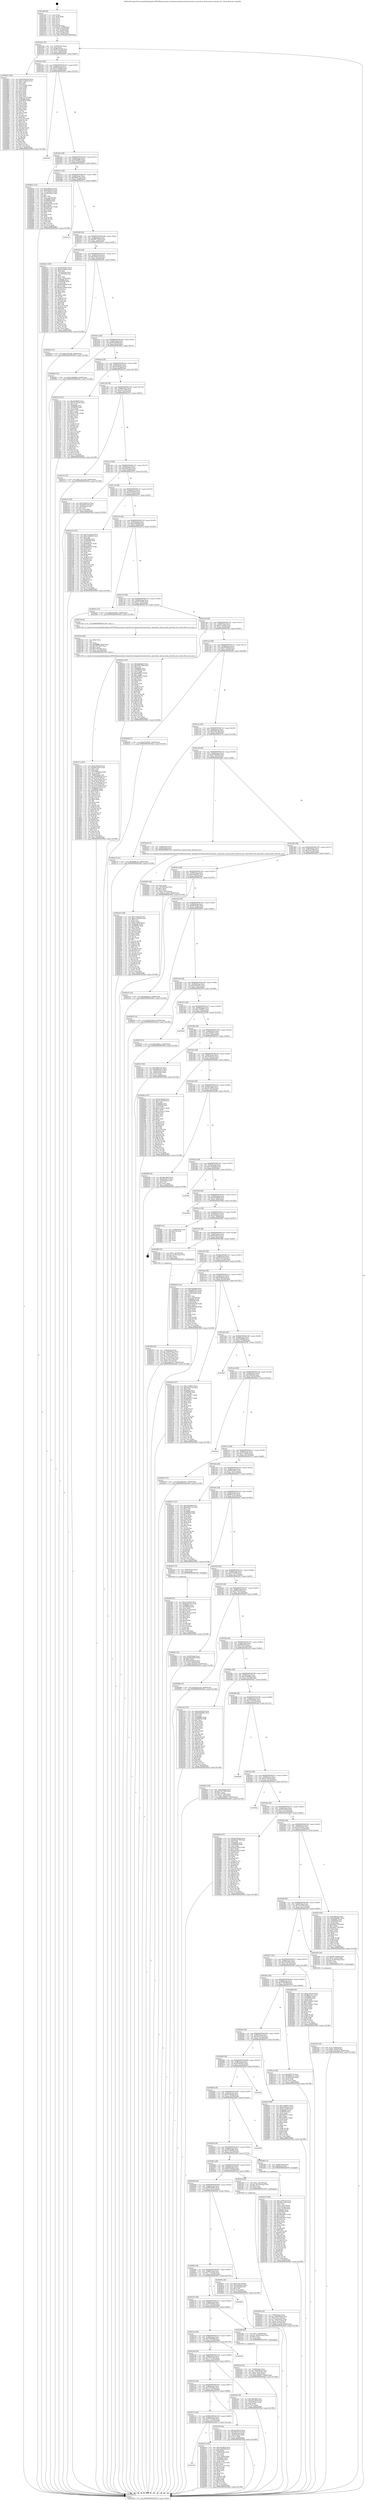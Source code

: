 digraph "0x401af0" {
  label = "0x401af0 (/mnt/c/Users/mathe/Desktop/tcc/POCII/binaries/extr_linuxdriversttyipwirelessnetwork.c_ipwireless_disassociate_network_ttys_Final-ollvm.out::main(0))"
  labelloc = "t"
  node[shape=record]

  Entry [label="",width=0.3,height=0.3,shape=circle,fillcolor=black,style=filled]
  "0x401b22" [label="{
     0x401b22 [32]\l
     | [instrs]\l
     &nbsp;&nbsp;0x401b22 \<+6\>: mov -0x84(%rbp),%eax\l
     &nbsp;&nbsp;0x401b28 \<+2\>: mov %eax,%ecx\l
     &nbsp;&nbsp;0x401b2a \<+6\>: sub $0x86ed1708,%ecx\l
     &nbsp;&nbsp;0x401b30 \<+6\>: mov %eax,-0x88(%rbp)\l
     &nbsp;&nbsp;0x401b36 \<+6\>: mov %ecx,-0x8c(%rbp)\l
     &nbsp;&nbsp;0x401b3c \<+6\>: je 00000000004028d7 \<main+0xde7\>\l
  }"]
  "0x4028d7" [label="{
     0x4028d7 [162]\l
     | [instrs]\l
     &nbsp;&nbsp;0x4028d7 \<+5\>: mov $0x9230ab4d,%eax\l
     &nbsp;&nbsp;0x4028dc \<+5\>: mov $0xe71e6aba,%ecx\l
     &nbsp;&nbsp;0x4028e1 \<+2\>: mov $0x1,%dl\l
     &nbsp;&nbsp;0x4028e3 \<+2\>: xor %esi,%esi\l
     &nbsp;&nbsp;0x4028e5 \<+3\>: mov -0x7c(%rbp),%edi\l
     &nbsp;&nbsp;0x4028e8 \<+3\>: mov %esi,%r8d\l
     &nbsp;&nbsp;0x4028eb \<+3\>: sub %edi,%r8d\l
     &nbsp;&nbsp;0x4028ee \<+2\>: mov %esi,%edi\l
     &nbsp;&nbsp;0x4028f0 \<+3\>: sub $0x1,%edi\l
     &nbsp;&nbsp;0x4028f3 \<+3\>: add %edi,%r8d\l
     &nbsp;&nbsp;0x4028f6 \<+2\>: mov %esi,%edi\l
     &nbsp;&nbsp;0x4028f8 \<+3\>: sub %r8d,%edi\l
     &nbsp;&nbsp;0x4028fb \<+3\>: mov %edi,-0x7c(%rbp)\l
     &nbsp;&nbsp;0x4028fe \<+7\>: mov 0x40606c,%edi\l
     &nbsp;&nbsp;0x402905 \<+8\>: mov 0x406058,%r8d\l
     &nbsp;&nbsp;0x40290d \<+3\>: sub $0x1,%esi\l
     &nbsp;&nbsp;0x402910 \<+3\>: mov %edi,%r9d\l
     &nbsp;&nbsp;0x402913 \<+3\>: add %esi,%r9d\l
     &nbsp;&nbsp;0x402916 \<+4\>: imul %r9d,%edi\l
     &nbsp;&nbsp;0x40291a \<+3\>: and $0x1,%edi\l
     &nbsp;&nbsp;0x40291d \<+3\>: cmp $0x0,%edi\l
     &nbsp;&nbsp;0x402920 \<+4\>: sete %r10b\l
     &nbsp;&nbsp;0x402924 \<+4\>: cmp $0xa,%r8d\l
     &nbsp;&nbsp;0x402928 \<+4\>: setl %r11b\l
     &nbsp;&nbsp;0x40292c \<+3\>: mov %r10b,%bl\l
     &nbsp;&nbsp;0x40292f \<+3\>: xor $0xff,%bl\l
     &nbsp;&nbsp;0x402932 \<+3\>: mov %r11b,%r14b\l
     &nbsp;&nbsp;0x402935 \<+4\>: xor $0xff,%r14b\l
     &nbsp;&nbsp;0x402939 \<+3\>: xor $0x1,%dl\l
     &nbsp;&nbsp;0x40293c \<+3\>: mov %bl,%r15b\l
     &nbsp;&nbsp;0x40293f \<+4\>: and $0xff,%r15b\l
     &nbsp;&nbsp;0x402943 \<+3\>: and %dl,%r10b\l
     &nbsp;&nbsp;0x402946 \<+3\>: mov %r14b,%r12b\l
     &nbsp;&nbsp;0x402949 \<+4\>: and $0xff,%r12b\l
     &nbsp;&nbsp;0x40294d \<+3\>: and %dl,%r11b\l
     &nbsp;&nbsp;0x402950 \<+3\>: or %r10b,%r15b\l
     &nbsp;&nbsp;0x402953 \<+3\>: or %r11b,%r12b\l
     &nbsp;&nbsp;0x402956 \<+3\>: xor %r12b,%r15b\l
     &nbsp;&nbsp;0x402959 \<+3\>: or %r14b,%bl\l
     &nbsp;&nbsp;0x40295c \<+3\>: xor $0xff,%bl\l
     &nbsp;&nbsp;0x40295f \<+3\>: or $0x1,%dl\l
     &nbsp;&nbsp;0x402962 \<+2\>: and %dl,%bl\l
     &nbsp;&nbsp;0x402964 \<+3\>: or %bl,%r15b\l
     &nbsp;&nbsp;0x402967 \<+4\>: test $0x1,%r15b\l
     &nbsp;&nbsp;0x40296b \<+3\>: cmovne %ecx,%eax\l
     &nbsp;&nbsp;0x40296e \<+6\>: mov %eax,-0x84(%rbp)\l
     &nbsp;&nbsp;0x402974 \<+5\>: jmp 00000000004030e6 \<main+0x15f6\>\l
  }"]
  "0x401b42" [label="{
     0x401b42 [28]\l
     | [instrs]\l
     &nbsp;&nbsp;0x401b42 \<+5\>: jmp 0000000000401b47 \<main+0x57\>\l
     &nbsp;&nbsp;0x401b47 \<+6\>: mov -0x88(%rbp),%eax\l
     &nbsp;&nbsp;0x401b4d \<+5\>: sub $0x9230ab4d,%eax\l
     &nbsp;&nbsp;0x401b52 \<+6\>: mov %eax,-0x90(%rbp)\l
     &nbsp;&nbsp;0x401b58 \<+6\>: je 0000000000403041 \<main+0x1551\>\l
  }"]
  Exit [label="",width=0.3,height=0.3,shape=circle,fillcolor=black,style=filled,peripheries=2]
  "0x403041" [label="{
     0x403041\l
  }", style=dashed]
  "0x401b5e" [label="{
     0x401b5e [28]\l
     | [instrs]\l
     &nbsp;&nbsp;0x401b5e \<+5\>: jmp 0000000000401b63 \<main+0x73\>\l
     &nbsp;&nbsp;0x401b63 \<+6\>: mov -0x88(%rbp),%eax\l
     &nbsp;&nbsp;0x401b69 \<+5\>: sub $0x93fd6691,%eax\l
     &nbsp;&nbsp;0x401b6e \<+6\>: mov %eax,-0x94(%rbp)\l
     &nbsp;&nbsp;0x401b74 \<+6\>: je 000000000040262a \<main+0xb3a\>\l
  }"]
  "0x402df0" [label="{
     0x402df0 [97]\l
     | [instrs]\l
     &nbsp;&nbsp;0x402df0 \<+5\>: mov $0x2a7fe219,%ecx\l
     &nbsp;&nbsp;0x402df5 \<+5\>: mov $0xbc66a97b,%edx\l
     &nbsp;&nbsp;0x402dfa \<+7\>: mov 0x40606c,%esi\l
     &nbsp;&nbsp;0x402e01 \<+8\>: mov 0x406058,%r8d\l
     &nbsp;&nbsp;0x402e09 \<+3\>: mov %esi,%r9d\l
     &nbsp;&nbsp;0x402e0c \<+7\>: add $0xea47cead,%r9d\l
     &nbsp;&nbsp;0x402e13 \<+4\>: sub $0x1,%r9d\l
     &nbsp;&nbsp;0x402e17 \<+7\>: sub $0xea47cead,%r9d\l
     &nbsp;&nbsp;0x402e1e \<+4\>: imul %r9d,%esi\l
     &nbsp;&nbsp;0x402e22 \<+3\>: and $0x1,%esi\l
     &nbsp;&nbsp;0x402e25 \<+3\>: cmp $0x0,%esi\l
     &nbsp;&nbsp;0x402e28 \<+4\>: sete %r10b\l
     &nbsp;&nbsp;0x402e2c \<+4\>: cmp $0xa,%r8d\l
     &nbsp;&nbsp;0x402e30 \<+4\>: setl %r11b\l
     &nbsp;&nbsp;0x402e34 \<+3\>: mov %r10b,%bl\l
     &nbsp;&nbsp;0x402e37 \<+3\>: and %r11b,%bl\l
     &nbsp;&nbsp;0x402e3a \<+3\>: xor %r11b,%r10b\l
     &nbsp;&nbsp;0x402e3d \<+3\>: or %r10b,%bl\l
     &nbsp;&nbsp;0x402e40 \<+3\>: test $0x1,%bl\l
     &nbsp;&nbsp;0x402e43 \<+3\>: cmovne %edx,%ecx\l
     &nbsp;&nbsp;0x402e46 \<+6\>: mov %ecx,-0x84(%rbp)\l
     &nbsp;&nbsp;0x402e4c \<+5\>: jmp 00000000004030e6 \<main+0x15f6\>\l
  }"]
  "0x40262a" [label="{
     0x40262a [114]\l
     | [instrs]\l
     &nbsp;&nbsp;0x40262a \<+5\>: mov $0xe3f8f1da,%eax\l
     &nbsp;&nbsp;0x40262f \<+5\>: mov $0x694da95e,%ecx\l
     &nbsp;&nbsp;0x402634 \<+3\>: mov -0x7c(%rbp),%edx\l
     &nbsp;&nbsp;0x402637 \<+3\>: cmp -0x78(%rbp),%edx\l
     &nbsp;&nbsp;0x40263a \<+4\>: setl %sil\l
     &nbsp;&nbsp;0x40263e \<+4\>: and $0x1,%sil\l
     &nbsp;&nbsp;0x402642 \<+4\>: mov %sil,-0x2a(%rbp)\l
     &nbsp;&nbsp;0x402646 \<+7\>: mov 0x40606c,%edx\l
     &nbsp;&nbsp;0x40264d \<+7\>: mov 0x406058,%edi\l
     &nbsp;&nbsp;0x402654 \<+3\>: mov %edx,%r8d\l
     &nbsp;&nbsp;0x402657 \<+7\>: add $0x692619a7,%r8d\l
     &nbsp;&nbsp;0x40265e \<+4\>: sub $0x1,%r8d\l
     &nbsp;&nbsp;0x402662 \<+7\>: sub $0x692619a7,%r8d\l
     &nbsp;&nbsp;0x402669 \<+4\>: imul %r8d,%edx\l
     &nbsp;&nbsp;0x40266d \<+3\>: and $0x1,%edx\l
     &nbsp;&nbsp;0x402670 \<+3\>: cmp $0x0,%edx\l
     &nbsp;&nbsp;0x402673 \<+4\>: sete %sil\l
     &nbsp;&nbsp;0x402677 \<+3\>: cmp $0xa,%edi\l
     &nbsp;&nbsp;0x40267a \<+4\>: setl %r9b\l
     &nbsp;&nbsp;0x40267e \<+3\>: mov %sil,%r10b\l
     &nbsp;&nbsp;0x402681 \<+3\>: and %r9b,%r10b\l
     &nbsp;&nbsp;0x402684 \<+3\>: xor %r9b,%sil\l
     &nbsp;&nbsp;0x402687 \<+3\>: or %sil,%r10b\l
     &nbsp;&nbsp;0x40268a \<+4\>: test $0x1,%r10b\l
     &nbsp;&nbsp;0x40268e \<+3\>: cmovne %ecx,%eax\l
     &nbsp;&nbsp;0x402691 \<+6\>: mov %eax,-0x84(%rbp)\l
     &nbsp;&nbsp;0x402697 \<+5\>: jmp 00000000004030e6 \<main+0x15f6\>\l
  }"]
  "0x401b7a" [label="{
     0x401b7a [28]\l
     | [instrs]\l
     &nbsp;&nbsp;0x401b7a \<+5\>: jmp 0000000000401b7f \<main+0x8f\>\l
     &nbsp;&nbsp;0x401b7f \<+6\>: mov -0x88(%rbp),%eax\l
     &nbsp;&nbsp;0x401b85 \<+5\>: sub $0x980b1cba,%eax\l
     &nbsp;&nbsp;0x401b8a \<+6\>: mov %eax,-0x98(%rbp)\l
     &nbsp;&nbsp;0x401b90 \<+6\>: je 00000000004021c2 \<main+0x6d2\>\l
  }"]
  "0x40219a" [label="{
     0x40219a\l
  }", style=dashed]
  "0x4021c2" [label="{
     0x4021c2\l
  }", style=dashed]
  "0x401b96" [label="{
     0x401b96 [28]\l
     | [instrs]\l
     &nbsp;&nbsp;0x401b96 \<+5\>: jmp 0000000000401b9b \<main+0xab\>\l
     &nbsp;&nbsp;0x401b9b \<+6\>: mov -0x88(%rbp),%eax\l
     &nbsp;&nbsp;0x401ba1 \<+5\>: sub $0x9997760d,%eax\l
     &nbsp;&nbsp;0x401ba6 \<+6\>: mov %eax,-0x9c(%rbp)\l
     &nbsp;&nbsp;0x401bac \<+6\>: je 00000000004024c1 \<main+0x9d1\>\l
  }"]
  "0x402d12" [label="{
     0x402d12 [104]\l
     | [instrs]\l
     &nbsp;&nbsp;0x402d12 \<+5\>: mov $0xcb038f36,%eax\l
     &nbsp;&nbsp;0x402d17 \<+5\>: mov $0xaed9b5f6,%ecx\l
     &nbsp;&nbsp;0x402d1c \<+2\>: xor %edx,%edx\l
     &nbsp;&nbsp;0x402d1e \<+3\>: mov -0x80(%rbp),%esi\l
     &nbsp;&nbsp;0x402d21 \<+3\>: sub $0x1,%edx\l
     &nbsp;&nbsp;0x402d24 \<+2\>: sub %edx,%esi\l
     &nbsp;&nbsp;0x402d26 \<+3\>: mov %esi,-0x80(%rbp)\l
     &nbsp;&nbsp;0x402d29 \<+7\>: mov 0x40606c,%edx\l
     &nbsp;&nbsp;0x402d30 \<+7\>: mov 0x406058,%esi\l
     &nbsp;&nbsp;0x402d37 \<+2\>: mov %edx,%edi\l
     &nbsp;&nbsp;0x402d39 \<+6\>: add $0x3b1c1cbc,%edi\l
     &nbsp;&nbsp;0x402d3f \<+3\>: sub $0x1,%edi\l
     &nbsp;&nbsp;0x402d42 \<+6\>: sub $0x3b1c1cbc,%edi\l
     &nbsp;&nbsp;0x402d48 \<+3\>: imul %edi,%edx\l
     &nbsp;&nbsp;0x402d4b \<+3\>: and $0x1,%edx\l
     &nbsp;&nbsp;0x402d4e \<+3\>: cmp $0x0,%edx\l
     &nbsp;&nbsp;0x402d51 \<+4\>: sete %r8b\l
     &nbsp;&nbsp;0x402d55 \<+3\>: cmp $0xa,%esi\l
     &nbsp;&nbsp;0x402d58 \<+4\>: setl %r9b\l
     &nbsp;&nbsp;0x402d5c \<+3\>: mov %r8b,%r10b\l
     &nbsp;&nbsp;0x402d5f \<+3\>: and %r9b,%r10b\l
     &nbsp;&nbsp;0x402d62 \<+3\>: xor %r9b,%r8b\l
     &nbsp;&nbsp;0x402d65 \<+3\>: or %r8b,%r10b\l
     &nbsp;&nbsp;0x402d68 \<+4\>: test $0x1,%r10b\l
     &nbsp;&nbsp;0x402d6c \<+3\>: cmovne %ecx,%eax\l
     &nbsp;&nbsp;0x402d6f \<+6\>: mov %eax,-0x84(%rbp)\l
     &nbsp;&nbsp;0x402d75 \<+5\>: jmp 00000000004030e6 \<main+0x15f6\>\l
  }"]
  "0x4024c1" [label="{
     0x4024c1 [167]\l
     | [instrs]\l
     &nbsp;&nbsp;0x4024c1 \<+5\>: mov $0x40a930a5,%eax\l
     &nbsp;&nbsp;0x4024c6 \<+5\>: mov $0xc8c3d43b,%ecx\l
     &nbsp;&nbsp;0x4024cb \<+2\>: mov $0x1,%dl\l
     &nbsp;&nbsp;0x4024cd \<+3\>: mov -0x74(%rbp),%esi\l
     &nbsp;&nbsp;0x4024d0 \<+3\>: cmp -0x70(%rbp),%esi\l
     &nbsp;&nbsp;0x4024d3 \<+4\>: setl %dil\l
     &nbsp;&nbsp;0x4024d7 \<+4\>: and $0x1,%dil\l
     &nbsp;&nbsp;0x4024db \<+4\>: mov %dil,-0x2b(%rbp)\l
     &nbsp;&nbsp;0x4024df \<+7\>: mov 0x40606c,%esi\l
     &nbsp;&nbsp;0x4024e6 \<+8\>: mov 0x406058,%r8d\l
     &nbsp;&nbsp;0x4024ee \<+3\>: mov %esi,%r9d\l
     &nbsp;&nbsp;0x4024f1 \<+7\>: sub $0x467d3084,%r9d\l
     &nbsp;&nbsp;0x4024f8 \<+4\>: sub $0x1,%r9d\l
     &nbsp;&nbsp;0x4024fc \<+7\>: add $0x467d3084,%r9d\l
     &nbsp;&nbsp;0x402503 \<+4\>: imul %r9d,%esi\l
     &nbsp;&nbsp;0x402507 \<+3\>: and $0x1,%esi\l
     &nbsp;&nbsp;0x40250a \<+3\>: cmp $0x0,%esi\l
     &nbsp;&nbsp;0x40250d \<+4\>: sete %dil\l
     &nbsp;&nbsp;0x402511 \<+4\>: cmp $0xa,%r8d\l
     &nbsp;&nbsp;0x402515 \<+4\>: setl %r10b\l
     &nbsp;&nbsp;0x402519 \<+3\>: mov %dil,%r11b\l
     &nbsp;&nbsp;0x40251c \<+4\>: xor $0xff,%r11b\l
     &nbsp;&nbsp;0x402520 \<+3\>: mov %r10b,%bl\l
     &nbsp;&nbsp;0x402523 \<+3\>: xor $0xff,%bl\l
     &nbsp;&nbsp;0x402526 \<+3\>: xor $0x1,%dl\l
     &nbsp;&nbsp;0x402529 \<+3\>: mov %r11b,%r14b\l
     &nbsp;&nbsp;0x40252c \<+4\>: and $0xff,%r14b\l
     &nbsp;&nbsp;0x402530 \<+3\>: and %dl,%dil\l
     &nbsp;&nbsp;0x402533 \<+3\>: mov %bl,%r15b\l
     &nbsp;&nbsp;0x402536 \<+4\>: and $0xff,%r15b\l
     &nbsp;&nbsp;0x40253a \<+3\>: and %dl,%r10b\l
     &nbsp;&nbsp;0x40253d \<+3\>: or %dil,%r14b\l
     &nbsp;&nbsp;0x402540 \<+3\>: or %r10b,%r15b\l
     &nbsp;&nbsp;0x402543 \<+3\>: xor %r15b,%r14b\l
     &nbsp;&nbsp;0x402546 \<+3\>: or %bl,%r11b\l
     &nbsp;&nbsp;0x402549 \<+4\>: xor $0xff,%r11b\l
     &nbsp;&nbsp;0x40254d \<+3\>: or $0x1,%dl\l
     &nbsp;&nbsp;0x402550 \<+3\>: and %dl,%r11b\l
     &nbsp;&nbsp;0x402553 \<+3\>: or %r11b,%r14b\l
     &nbsp;&nbsp;0x402556 \<+4\>: test $0x1,%r14b\l
     &nbsp;&nbsp;0x40255a \<+3\>: cmovne %ecx,%eax\l
     &nbsp;&nbsp;0x40255d \<+6\>: mov %eax,-0x84(%rbp)\l
     &nbsp;&nbsp;0x402563 \<+5\>: jmp 00000000004030e6 \<main+0x15f6\>\l
  }"]
  "0x401bb2" [label="{
     0x401bb2 [28]\l
     | [instrs]\l
     &nbsp;&nbsp;0x401bb2 \<+5\>: jmp 0000000000401bb7 \<main+0xc7\>\l
     &nbsp;&nbsp;0x401bb7 \<+6\>: mov -0x88(%rbp),%eax\l
     &nbsp;&nbsp;0x401bbd \<+5\>: sub $0xa0d6a1e4,%eax\l
     &nbsp;&nbsp;0x401bc2 \<+6\>: mov %eax,-0xa0(%rbp)\l
     &nbsp;&nbsp;0x401bc8 \<+6\>: je 00000000004029e4 \<main+0xef4\>\l
  }"]
  "0x402ab4" [label="{
     0x402ab4 [148]\l
     | [instrs]\l
     &nbsp;&nbsp;0x402ab4 \<+5\>: mov $0x7714e2a9,%esi\l
     &nbsp;&nbsp;0x402ab9 \<+5\>: mov $0xb57842a8,%eax\l
     &nbsp;&nbsp;0x402abe \<+2\>: mov $0x1,%cl\l
     &nbsp;&nbsp;0x402ac0 \<+2\>: xor %edx,%edx\l
     &nbsp;&nbsp;0x402ac2 \<+7\>: movl $0x0,-0x80(%rbp)\l
     &nbsp;&nbsp;0x402ac9 \<+8\>: mov 0x40606c,%r8d\l
     &nbsp;&nbsp;0x402ad1 \<+8\>: mov 0x406058,%r9d\l
     &nbsp;&nbsp;0x402ad9 \<+3\>: sub $0x1,%edx\l
     &nbsp;&nbsp;0x402adc \<+3\>: mov %r8d,%r10d\l
     &nbsp;&nbsp;0x402adf \<+3\>: add %edx,%r10d\l
     &nbsp;&nbsp;0x402ae2 \<+4\>: imul %r10d,%r8d\l
     &nbsp;&nbsp;0x402ae6 \<+4\>: and $0x1,%r8d\l
     &nbsp;&nbsp;0x402aea \<+4\>: cmp $0x0,%r8d\l
     &nbsp;&nbsp;0x402aee \<+4\>: sete %r11b\l
     &nbsp;&nbsp;0x402af2 \<+4\>: cmp $0xa,%r9d\l
     &nbsp;&nbsp;0x402af6 \<+3\>: setl %bl\l
     &nbsp;&nbsp;0x402af9 \<+3\>: mov %r11b,%r14b\l
     &nbsp;&nbsp;0x402afc \<+4\>: xor $0xff,%r14b\l
     &nbsp;&nbsp;0x402b00 \<+3\>: mov %bl,%r15b\l
     &nbsp;&nbsp;0x402b03 \<+4\>: xor $0xff,%r15b\l
     &nbsp;&nbsp;0x402b07 \<+3\>: xor $0x1,%cl\l
     &nbsp;&nbsp;0x402b0a \<+3\>: mov %r14b,%r12b\l
     &nbsp;&nbsp;0x402b0d \<+4\>: and $0xff,%r12b\l
     &nbsp;&nbsp;0x402b11 \<+3\>: and %cl,%r11b\l
     &nbsp;&nbsp;0x402b14 \<+3\>: mov %r15b,%r13b\l
     &nbsp;&nbsp;0x402b17 \<+4\>: and $0xff,%r13b\l
     &nbsp;&nbsp;0x402b1b \<+2\>: and %cl,%bl\l
     &nbsp;&nbsp;0x402b1d \<+3\>: or %r11b,%r12b\l
     &nbsp;&nbsp;0x402b20 \<+3\>: or %bl,%r13b\l
     &nbsp;&nbsp;0x402b23 \<+3\>: xor %r13b,%r12b\l
     &nbsp;&nbsp;0x402b26 \<+3\>: or %r15b,%r14b\l
     &nbsp;&nbsp;0x402b29 \<+4\>: xor $0xff,%r14b\l
     &nbsp;&nbsp;0x402b2d \<+3\>: or $0x1,%cl\l
     &nbsp;&nbsp;0x402b30 \<+3\>: and %cl,%r14b\l
     &nbsp;&nbsp;0x402b33 \<+3\>: or %r14b,%r12b\l
     &nbsp;&nbsp;0x402b36 \<+4\>: test $0x1,%r12b\l
     &nbsp;&nbsp;0x402b3a \<+3\>: cmovne %eax,%esi\l
     &nbsp;&nbsp;0x402b3d \<+6\>: mov %esi,-0x84(%rbp)\l
     &nbsp;&nbsp;0x402b43 \<+5\>: jmp 00000000004030e6 \<main+0x15f6\>\l
  }"]
  "0x4029e4" [label="{
     0x4029e4 [15]\l
     | [instrs]\l
     &nbsp;&nbsp;0x4029e4 \<+10\>: movl $0x4704798,-0x84(%rbp)\l
     &nbsp;&nbsp;0x4029ee \<+5\>: jmp 00000000004030e6 \<main+0x15f6\>\l
  }"]
  "0x401bce" [label="{
     0x401bce [28]\l
     | [instrs]\l
     &nbsp;&nbsp;0x401bce \<+5\>: jmp 0000000000401bd3 \<main+0xe3\>\l
     &nbsp;&nbsp;0x401bd3 \<+6\>: mov -0x88(%rbp),%eax\l
     &nbsp;&nbsp;0x401bd9 \<+5\>: sub $0xa8aa265f,%eax\l
     &nbsp;&nbsp;0x401bde \<+6\>: mov %eax,-0xa4(%rbp)\l
     &nbsp;&nbsp;0x401be4 \<+6\>: je 00000000004029b3 \<main+0xec3\>\l
  }"]
  "0x40277a" [label="{
     0x40277a [187]\l
     | [instrs]\l
     &nbsp;&nbsp;0x40277a \<+5\>: mov $0x4c39ab2f,%ecx\l
     &nbsp;&nbsp;0x40277f \<+5\>: mov $0xbf91bed7,%edx\l
     &nbsp;&nbsp;0x402784 \<+3\>: mov $0x1,%sil\l
     &nbsp;&nbsp;0x402787 \<+2\>: xor %edi,%edi\l
     &nbsp;&nbsp;0x402789 \<+7\>: mov -0x178(%rbp),%r8d\l
     &nbsp;&nbsp;0x402790 \<+4\>: imul %eax,%r8d\l
     &nbsp;&nbsp;0x402794 \<+4\>: mov -0x60(%rbp),%r9\l
     &nbsp;&nbsp;0x402798 \<+4\>: movslq -0x64(%rbp),%r10\l
     &nbsp;&nbsp;0x40279c \<+4\>: mov (%r9,%r10,8),%r9\l
     &nbsp;&nbsp;0x4027a0 \<+4\>: movslq -0x6c(%rbp),%r10\l
     &nbsp;&nbsp;0x4027a4 \<+4\>: mov (%r9,%r10,8),%r9\l
     &nbsp;&nbsp;0x4027a8 \<+4\>: movslq -0x74(%rbp),%r10\l
     &nbsp;&nbsp;0x4027ac \<+4\>: mov (%r9,%r10,8),%r9\l
     &nbsp;&nbsp;0x4027b0 \<+4\>: movslq -0x7c(%rbp),%r10\l
     &nbsp;&nbsp;0x4027b4 \<+4\>: mov %r8d,(%r9,%r10,4)\l
     &nbsp;&nbsp;0x4027b8 \<+7\>: mov 0x40606c,%eax\l
     &nbsp;&nbsp;0x4027bf \<+8\>: mov 0x406058,%r8d\l
     &nbsp;&nbsp;0x4027c7 \<+3\>: sub $0x1,%edi\l
     &nbsp;&nbsp;0x4027ca \<+3\>: mov %eax,%r11d\l
     &nbsp;&nbsp;0x4027cd \<+3\>: add %edi,%r11d\l
     &nbsp;&nbsp;0x4027d0 \<+4\>: imul %r11d,%eax\l
     &nbsp;&nbsp;0x4027d4 \<+3\>: and $0x1,%eax\l
     &nbsp;&nbsp;0x4027d7 \<+3\>: cmp $0x0,%eax\l
     &nbsp;&nbsp;0x4027da \<+3\>: sete %bl\l
     &nbsp;&nbsp;0x4027dd \<+4\>: cmp $0xa,%r8d\l
     &nbsp;&nbsp;0x4027e1 \<+4\>: setl %r14b\l
     &nbsp;&nbsp;0x4027e5 \<+3\>: mov %bl,%r15b\l
     &nbsp;&nbsp;0x4027e8 \<+4\>: xor $0xff,%r15b\l
     &nbsp;&nbsp;0x4027ec \<+3\>: mov %r14b,%r12b\l
     &nbsp;&nbsp;0x4027ef \<+4\>: xor $0xff,%r12b\l
     &nbsp;&nbsp;0x4027f3 \<+4\>: xor $0x1,%sil\l
     &nbsp;&nbsp;0x4027f7 \<+3\>: mov %r15b,%r13b\l
     &nbsp;&nbsp;0x4027fa \<+4\>: and $0xff,%r13b\l
     &nbsp;&nbsp;0x4027fe \<+3\>: and %sil,%bl\l
     &nbsp;&nbsp;0x402801 \<+3\>: mov %r12b,%al\l
     &nbsp;&nbsp;0x402804 \<+2\>: and $0xff,%al\l
     &nbsp;&nbsp;0x402806 \<+3\>: and %sil,%r14b\l
     &nbsp;&nbsp;0x402809 \<+3\>: or %bl,%r13b\l
     &nbsp;&nbsp;0x40280c \<+3\>: or %r14b,%al\l
     &nbsp;&nbsp;0x40280f \<+3\>: xor %al,%r13b\l
     &nbsp;&nbsp;0x402812 \<+3\>: or %r12b,%r15b\l
     &nbsp;&nbsp;0x402815 \<+4\>: xor $0xff,%r15b\l
     &nbsp;&nbsp;0x402819 \<+4\>: or $0x1,%sil\l
     &nbsp;&nbsp;0x40281d \<+3\>: and %sil,%r15b\l
     &nbsp;&nbsp;0x402820 \<+3\>: or %r15b,%r13b\l
     &nbsp;&nbsp;0x402823 \<+4\>: test $0x1,%r13b\l
     &nbsp;&nbsp;0x402827 \<+3\>: cmovne %edx,%ecx\l
     &nbsp;&nbsp;0x40282a \<+6\>: mov %ecx,-0x84(%rbp)\l
     &nbsp;&nbsp;0x402830 \<+5\>: jmp 00000000004030e6 \<main+0x15f6\>\l
  }"]
  "0x4029b3" [label="{
     0x4029b3 [15]\l
     | [instrs]\l
     &nbsp;&nbsp;0x4029b3 \<+10\>: movl $0x1044d6be,-0x84(%rbp)\l
     &nbsp;&nbsp;0x4029bd \<+5\>: jmp 00000000004030e6 \<main+0x15f6\>\l
  }"]
  "0x401bea" [label="{
     0x401bea [28]\l
     | [instrs]\l
     &nbsp;&nbsp;0x401bea \<+5\>: jmp 0000000000401bef \<main+0xff\>\l
     &nbsp;&nbsp;0x401bef \<+6\>: mov -0x88(%rbp),%eax\l
     &nbsp;&nbsp;0x401bf5 \<+5\>: sub $0xa8e8812e,%eax\l
     &nbsp;&nbsp;0x401bfa \<+6\>: mov %eax,-0xa8(%rbp)\l
     &nbsp;&nbsp;0x401c00 \<+6\>: je 0000000000402c7f \<main+0x118f\>\l
  }"]
  "0x402752" [label="{
     0x402752 [40]\l
     | [instrs]\l
     &nbsp;&nbsp;0x402752 \<+5\>: mov $0x2,%ecx\l
     &nbsp;&nbsp;0x402757 \<+1\>: cltd\l
     &nbsp;&nbsp;0x402758 \<+2\>: idiv %ecx\l
     &nbsp;&nbsp;0x40275a \<+6\>: imul $0xfffffffe,%edx,%ecx\l
     &nbsp;&nbsp;0x402760 \<+6\>: sub $0x13475a83,%ecx\l
     &nbsp;&nbsp;0x402766 \<+3\>: add $0x1,%ecx\l
     &nbsp;&nbsp;0x402769 \<+6\>: add $0x13475a83,%ecx\l
     &nbsp;&nbsp;0x40276f \<+6\>: mov %ecx,-0x178(%rbp)\l
     &nbsp;&nbsp;0x402775 \<+5\>: call 0000000000401160 \<next_i\>\l
     | [calls]\l
     &nbsp;&nbsp;0x401160 \{1\} (/mnt/c/Users/mathe/Desktop/tcc/POCII/binaries/extr_linuxdriversttyipwirelessnetwork.c_ipwireless_disassociate_network_ttys_Final-ollvm.out::next_i)\l
  }"]
  "0x402c7f" [label="{
     0x402c7f [147]\l
     | [instrs]\l
     &nbsp;&nbsp;0x402c7f \<+5\>: mov $0xcb038f36,%eax\l
     &nbsp;&nbsp;0x402c84 \<+5\>: mov $0x7e727b34,%ecx\l
     &nbsp;&nbsp;0x402c89 \<+2\>: mov $0x1,%dl\l
     &nbsp;&nbsp;0x402c8b \<+7\>: mov 0x40606c,%esi\l
     &nbsp;&nbsp;0x402c92 \<+7\>: mov 0x406058,%edi\l
     &nbsp;&nbsp;0x402c99 \<+3\>: mov %esi,%r8d\l
     &nbsp;&nbsp;0x402c9c \<+7\>: add $0xf7c778c2,%r8d\l
     &nbsp;&nbsp;0x402ca3 \<+4\>: sub $0x1,%r8d\l
     &nbsp;&nbsp;0x402ca7 \<+7\>: sub $0xf7c778c2,%r8d\l
     &nbsp;&nbsp;0x402cae \<+4\>: imul %r8d,%esi\l
     &nbsp;&nbsp;0x402cb2 \<+3\>: and $0x1,%esi\l
     &nbsp;&nbsp;0x402cb5 \<+3\>: cmp $0x0,%esi\l
     &nbsp;&nbsp;0x402cb8 \<+4\>: sete %r9b\l
     &nbsp;&nbsp;0x402cbc \<+3\>: cmp $0xa,%edi\l
     &nbsp;&nbsp;0x402cbf \<+4\>: setl %r10b\l
     &nbsp;&nbsp;0x402cc3 \<+3\>: mov %r9b,%r11b\l
     &nbsp;&nbsp;0x402cc6 \<+4\>: xor $0xff,%r11b\l
     &nbsp;&nbsp;0x402cca \<+3\>: mov %r10b,%bl\l
     &nbsp;&nbsp;0x402ccd \<+3\>: xor $0xff,%bl\l
     &nbsp;&nbsp;0x402cd0 \<+3\>: xor $0x0,%dl\l
     &nbsp;&nbsp;0x402cd3 \<+3\>: mov %r11b,%r14b\l
     &nbsp;&nbsp;0x402cd6 \<+4\>: and $0x0,%r14b\l
     &nbsp;&nbsp;0x402cda \<+3\>: and %dl,%r9b\l
     &nbsp;&nbsp;0x402cdd \<+3\>: mov %bl,%r15b\l
     &nbsp;&nbsp;0x402ce0 \<+4\>: and $0x0,%r15b\l
     &nbsp;&nbsp;0x402ce4 \<+3\>: and %dl,%r10b\l
     &nbsp;&nbsp;0x402ce7 \<+3\>: or %r9b,%r14b\l
     &nbsp;&nbsp;0x402cea \<+3\>: or %r10b,%r15b\l
     &nbsp;&nbsp;0x402ced \<+3\>: xor %r15b,%r14b\l
     &nbsp;&nbsp;0x402cf0 \<+3\>: or %bl,%r11b\l
     &nbsp;&nbsp;0x402cf3 \<+4\>: xor $0xff,%r11b\l
     &nbsp;&nbsp;0x402cf7 \<+3\>: or $0x0,%dl\l
     &nbsp;&nbsp;0x402cfa \<+3\>: and %dl,%r11b\l
     &nbsp;&nbsp;0x402cfd \<+3\>: or %r11b,%r14b\l
     &nbsp;&nbsp;0x402d00 \<+4\>: test $0x1,%r14b\l
     &nbsp;&nbsp;0x402d04 \<+3\>: cmovne %ecx,%eax\l
     &nbsp;&nbsp;0x402d07 \<+6\>: mov %eax,-0x84(%rbp)\l
     &nbsp;&nbsp;0x402d0d \<+5\>: jmp 00000000004030e6 \<main+0x15f6\>\l
  }"]
  "0x401c06" [label="{
     0x401c06 [28]\l
     | [instrs]\l
     &nbsp;&nbsp;0x401c06 \<+5\>: jmp 0000000000401c0b \<main+0x11b\>\l
     &nbsp;&nbsp;0x401c0b \<+6\>: mov -0x88(%rbp),%eax\l
     &nbsp;&nbsp;0x401c11 \<+5\>: sub $0xabcca1b9,%eax\l
     &nbsp;&nbsp;0x401c16 \<+6\>: mov %eax,-0xac(%rbp)\l
     &nbsp;&nbsp;0x401c1c \<+6\>: je 0000000000402313 \<main+0x823\>\l
  }"]
  "0x40259d" [label="{
     0x40259d [50]\l
     | [instrs]\l
     &nbsp;&nbsp;0x40259d \<+4\>: mov -0x60(%rbp),%rdi\l
     &nbsp;&nbsp;0x4025a1 \<+4\>: movslq -0x64(%rbp),%rcx\l
     &nbsp;&nbsp;0x4025a5 \<+4\>: mov (%rdi,%rcx,8),%rcx\l
     &nbsp;&nbsp;0x4025a9 \<+4\>: movslq -0x6c(%rbp),%rdi\l
     &nbsp;&nbsp;0x4025ad \<+4\>: mov (%rcx,%rdi,8),%rcx\l
     &nbsp;&nbsp;0x4025b1 \<+4\>: movslq -0x74(%rbp),%rdi\l
     &nbsp;&nbsp;0x4025b5 \<+4\>: mov %rax,(%rcx,%rdi,8)\l
     &nbsp;&nbsp;0x4025b9 \<+7\>: movl $0x0,-0x7c(%rbp)\l
     &nbsp;&nbsp;0x4025c0 \<+10\>: movl $0x2e85cba7,-0x84(%rbp)\l
     &nbsp;&nbsp;0x4025ca \<+5\>: jmp 00000000004030e6 \<main+0x15f6\>\l
  }"]
  "0x402313" [label="{
     0x402313 [15]\l
     | [instrs]\l
     &nbsp;&nbsp;0x402313 \<+10\>: movl $0x7c5311d9,-0x84(%rbp)\l
     &nbsp;&nbsp;0x40231d \<+5\>: jmp 00000000004030e6 \<main+0x15f6\>\l
  }"]
  "0x401c22" [label="{
     0x401c22 [28]\l
     | [instrs]\l
     &nbsp;&nbsp;0x401c22 \<+5\>: jmp 0000000000401c27 \<main+0x137\>\l
     &nbsp;&nbsp;0x401c27 \<+6\>: mov -0x88(%rbp),%eax\l
     &nbsp;&nbsp;0x401c2d \<+5\>: sub $0xadb024c2,%eax\l
     &nbsp;&nbsp;0x401c32 \<+6\>: mov %eax,-0xb0(%rbp)\l
     &nbsp;&nbsp;0x401c38 \<+6\>: je 0000000000402c52 \<main+0x1162\>\l
  }"]
  "0x402404" [label="{
     0x402404 [42]\l
     | [instrs]\l
     &nbsp;&nbsp;0x402404 \<+4\>: mov -0x60(%rbp),%rdi\l
     &nbsp;&nbsp;0x402408 \<+4\>: movslq -0x64(%rbp),%rcx\l
     &nbsp;&nbsp;0x40240c \<+4\>: mov (%rdi,%rcx,8),%rcx\l
     &nbsp;&nbsp;0x402410 \<+4\>: movslq -0x6c(%rbp),%rdi\l
     &nbsp;&nbsp;0x402414 \<+4\>: mov %rax,(%rcx,%rdi,8)\l
     &nbsp;&nbsp;0x402418 \<+7\>: movl $0x0,-0x74(%rbp)\l
     &nbsp;&nbsp;0x40241f \<+10\>: movl $0xb11edc0c,-0x84(%rbp)\l
     &nbsp;&nbsp;0x402429 \<+5\>: jmp 00000000004030e6 \<main+0x15f6\>\l
  }"]
  "0x402c52" [label="{
     0x402c52 [30]\l
     | [instrs]\l
     &nbsp;&nbsp;0x402c52 \<+5\>: mov $0x352e6514,%eax\l
     &nbsp;&nbsp;0x402c57 \<+5\>: mov $0xb596c344,%ecx\l
     &nbsp;&nbsp;0x402c5c \<+3\>: mov -0x29(%rbp),%dl\l
     &nbsp;&nbsp;0x402c5f \<+3\>: test $0x1,%dl\l
     &nbsp;&nbsp;0x402c62 \<+3\>: cmovne %ecx,%eax\l
     &nbsp;&nbsp;0x402c65 \<+6\>: mov %eax,-0x84(%rbp)\l
     &nbsp;&nbsp;0x402c6b \<+5\>: jmp 00000000004030e6 \<main+0x15f6\>\l
  }"]
  "0x401c3e" [label="{
     0x401c3e [28]\l
     | [instrs]\l
     &nbsp;&nbsp;0x401c3e \<+5\>: jmp 0000000000401c43 \<main+0x153\>\l
     &nbsp;&nbsp;0x401c43 \<+6\>: mov -0x88(%rbp),%eax\l
     &nbsp;&nbsp;0x401c49 \<+5\>: sub $0xadc0e915,%eax\l
     &nbsp;&nbsp;0x401c4e \<+6\>: mov %eax,-0xb4(%rbp)\l
     &nbsp;&nbsp;0x401c54 \<+6\>: je 0000000000402a15 \<main+0xf25\>\l
  }"]
  "0x4023ad" [label="{
     0x4023ad [34]\l
     | [instrs]\l
     &nbsp;&nbsp;0x4023ad \<+4\>: mov -0x60(%rbp),%rdi\l
     &nbsp;&nbsp;0x4023b1 \<+4\>: movslq -0x64(%rbp),%rcx\l
     &nbsp;&nbsp;0x4023b5 \<+4\>: mov %rax,(%rdi,%rcx,8)\l
     &nbsp;&nbsp;0x4023b9 \<+7\>: movl $0x0,-0x6c(%rbp)\l
     &nbsp;&nbsp;0x4023c0 \<+10\>: movl $0xc24fd4c7,-0x84(%rbp)\l
     &nbsp;&nbsp;0x4023ca \<+5\>: jmp 00000000004030e6 \<main+0x15f6\>\l
  }"]
  "0x402a15" [label="{
     0x402a15 [147]\l
     | [instrs]\l
     &nbsp;&nbsp;0x402a15 \<+5\>: mov $0x7714e2a9,%eax\l
     &nbsp;&nbsp;0x402a1a \<+5\>: mov $0xb70d2603,%ecx\l
     &nbsp;&nbsp;0x402a1f \<+2\>: mov $0x1,%dl\l
     &nbsp;&nbsp;0x402a21 \<+7\>: mov 0x40606c,%esi\l
     &nbsp;&nbsp;0x402a28 \<+7\>: mov 0x406058,%edi\l
     &nbsp;&nbsp;0x402a2f \<+3\>: mov %esi,%r8d\l
     &nbsp;&nbsp;0x402a32 \<+7\>: sub $0x6dfdc3f7,%r8d\l
     &nbsp;&nbsp;0x402a39 \<+4\>: sub $0x1,%r8d\l
     &nbsp;&nbsp;0x402a3d \<+7\>: add $0x6dfdc3f7,%r8d\l
     &nbsp;&nbsp;0x402a44 \<+4\>: imul %r8d,%esi\l
     &nbsp;&nbsp;0x402a48 \<+3\>: and $0x1,%esi\l
     &nbsp;&nbsp;0x402a4b \<+3\>: cmp $0x0,%esi\l
     &nbsp;&nbsp;0x402a4e \<+4\>: sete %r9b\l
     &nbsp;&nbsp;0x402a52 \<+3\>: cmp $0xa,%edi\l
     &nbsp;&nbsp;0x402a55 \<+4\>: setl %r10b\l
     &nbsp;&nbsp;0x402a59 \<+3\>: mov %r9b,%r11b\l
     &nbsp;&nbsp;0x402a5c \<+4\>: xor $0xff,%r11b\l
     &nbsp;&nbsp;0x402a60 \<+3\>: mov %r10b,%bl\l
     &nbsp;&nbsp;0x402a63 \<+3\>: xor $0xff,%bl\l
     &nbsp;&nbsp;0x402a66 \<+3\>: xor $0x0,%dl\l
     &nbsp;&nbsp;0x402a69 \<+3\>: mov %r11b,%r14b\l
     &nbsp;&nbsp;0x402a6c \<+4\>: and $0x0,%r14b\l
     &nbsp;&nbsp;0x402a70 \<+3\>: and %dl,%r9b\l
     &nbsp;&nbsp;0x402a73 \<+3\>: mov %bl,%r15b\l
     &nbsp;&nbsp;0x402a76 \<+4\>: and $0x0,%r15b\l
     &nbsp;&nbsp;0x402a7a \<+3\>: and %dl,%r10b\l
     &nbsp;&nbsp;0x402a7d \<+3\>: or %r9b,%r14b\l
     &nbsp;&nbsp;0x402a80 \<+3\>: or %r10b,%r15b\l
     &nbsp;&nbsp;0x402a83 \<+3\>: xor %r15b,%r14b\l
     &nbsp;&nbsp;0x402a86 \<+3\>: or %bl,%r11b\l
     &nbsp;&nbsp;0x402a89 \<+4\>: xor $0xff,%r11b\l
     &nbsp;&nbsp;0x402a8d \<+3\>: or $0x0,%dl\l
     &nbsp;&nbsp;0x402a90 \<+3\>: and %dl,%r11b\l
     &nbsp;&nbsp;0x402a93 \<+3\>: or %r11b,%r14b\l
     &nbsp;&nbsp;0x402a96 \<+4\>: test $0x1,%r14b\l
     &nbsp;&nbsp;0x402a9a \<+3\>: cmovne %ecx,%eax\l
     &nbsp;&nbsp;0x402a9d \<+6\>: mov %eax,-0x84(%rbp)\l
     &nbsp;&nbsp;0x402aa3 \<+5\>: jmp 00000000004030e6 \<main+0x15f6\>\l
  }"]
  "0x401c5a" [label="{
     0x401c5a [28]\l
     | [instrs]\l
     &nbsp;&nbsp;0x401c5a \<+5\>: jmp 0000000000401c5f \<main+0x16f\>\l
     &nbsp;&nbsp;0x401c5f \<+6\>: mov -0x88(%rbp),%eax\l
     &nbsp;&nbsp;0x401c65 \<+5\>: sub $0xaed9b5f6,%eax\l
     &nbsp;&nbsp;0x401c6a \<+6\>: mov %eax,-0xb8(%rbp)\l
     &nbsp;&nbsp;0x401c70 \<+6\>: je 0000000000402d7a \<main+0x128a\>\l
  }"]
  "0x40217e" [label="{
     0x40217e [28]\l
     | [instrs]\l
     &nbsp;&nbsp;0x40217e \<+5\>: jmp 0000000000402183 \<main+0x693\>\l
     &nbsp;&nbsp;0x402183 \<+6\>: mov -0x88(%rbp),%eax\l
     &nbsp;&nbsp;0x402189 \<+5\>: sub $0x7e727b34,%eax\l
     &nbsp;&nbsp;0x40218e \<+6\>: mov %eax,-0x174(%rbp)\l
     &nbsp;&nbsp;0x402194 \<+6\>: je 0000000000402d12 \<main+0x1222\>\l
  }"]
  "0x402d7a" [label="{
     0x402d7a [15]\l
     | [instrs]\l
     &nbsp;&nbsp;0x402d7a \<+10\>: movl $0xf7623951,-0x84(%rbp)\l
     &nbsp;&nbsp;0x402d84 \<+5\>: jmp 00000000004030e6 \<main+0x15f6\>\l
  }"]
  "0x401c76" [label="{
     0x401c76 [28]\l
     | [instrs]\l
     &nbsp;&nbsp;0x401c76 \<+5\>: jmp 0000000000401c7b \<main+0x18b\>\l
     &nbsp;&nbsp;0x401c7b \<+6\>: mov -0x88(%rbp),%eax\l
     &nbsp;&nbsp;0x401c81 \<+5\>: sub $0xaf7e2328,%eax\l
     &nbsp;&nbsp;0x401c86 \<+6\>: mov %eax,-0xbc(%rbp)\l
     &nbsp;&nbsp;0x401c8c \<+6\>: je 000000000040274d \<main+0xc5d\>\l
  }"]
  "0x402378" [label="{
     0x402378 [30]\l
     | [instrs]\l
     &nbsp;&nbsp;0x402378 \<+5\>: mov $0xadc0e915,%eax\l
     &nbsp;&nbsp;0x40237d \<+5\>: mov $0x79b55b30,%ecx\l
     &nbsp;&nbsp;0x402382 \<+3\>: mov -0x64(%rbp),%edx\l
     &nbsp;&nbsp;0x402385 \<+3\>: cmp -0x54(%rbp),%edx\l
     &nbsp;&nbsp;0x402388 \<+3\>: cmovl %ecx,%eax\l
     &nbsp;&nbsp;0x40238b \<+6\>: mov %eax,-0x84(%rbp)\l
     &nbsp;&nbsp;0x402391 \<+5\>: jmp 00000000004030e6 \<main+0x15f6\>\l
  }"]
  "0x40274d" [label="{
     0x40274d [5]\l
     | [instrs]\l
     &nbsp;&nbsp;0x40274d \<+5\>: call 0000000000401160 \<next_i\>\l
     | [calls]\l
     &nbsp;&nbsp;0x401160 \{1\} (/mnt/c/Users/mathe/Desktop/tcc/POCII/binaries/extr_linuxdriversttyipwirelessnetwork.c_ipwireless_disassociate_network_ttys_Final-ollvm.out::next_i)\l
  }"]
  "0x401c92" [label="{
     0x401c92 [28]\l
     | [instrs]\l
     &nbsp;&nbsp;0x401c92 \<+5\>: jmp 0000000000401c97 \<main+0x1a7\>\l
     &nbsp;&nbsp;0x401c97 \<+6\>: mov -0x88(%rbp),%eax\l
     &nbsp;&nbsp;0x401c9d \<+5\>: sub $0xb11edc0c,%eax\l
     &nbsp;&nbsp;0x401ca2 \<+6\>: mov %eax,-0xc0(%rbp)\l
     &nbsp;&nbsp;0x401ca8 \<+6\>: je 000000000040242e \<main+0x93e\>\l
  }"]
  "0x40235e" [label="{
     0x40235e [26]\l
     | [instrs]\l
     &nbsp;&nbsp;0x40235e \<+4\>: mov %rax,-0x60(%rbp)\l
     &nbsp;&nbsp;0x402362 \<+7\>: movl $0x0,-0x64(%rbp)\l
     &nbsp;&nbsp;0x402369 \<+10\>: movl $0x7c67e65e,-0x84(%rbp)\l
     &nbsp;&nbsp;0x402373 \<+5\>: jmp 00000000004030e6 \<main+0x15f6\>\l
  }"]
  "0x40242e" [label="{
     0x40242e [147]\l
     | [instrs]\l
     &nbsp;&nbsp;0x40242e \<+5\>: mov $0x40a930a5,%eax\l
     &nbsp;&nbsp;0x402433 \<+5\>: mov $0x9997760d,%ecx\l
     &nbsp;&nbsp;0x402438 \<+2\>: mov $0x1,%dl\l
     &nbsp;&nbsp;0x40243a \<+7\>: mov 0x40606c,%esi\l
     &nbsp;&nbsp;0x402441 \<+7\>: mov 0x406058,%edi\l
     &nbsp;&nbsp;0x402448 \<+3\>: mov %esi,%r8d\l
     &nbsp;&nbsp;0x40244b \<+7\>: sub $0xafc88f7c,%r8d\l
     &nbsp;&nbsp;0x402452 \<+4\>: sub $0x1,%r8d\l
     &nbsp;&nbsp;0x402456 \<+7\>: add $0xafc88f7c,%r8d\l
     &nbsp;&nbsp;0x40245d \<+4\>: imul %r8d,%esi\l
     &nbsp;&nbsp;0x402461 \<+3\>: and $0x1,%esi\l
     &nbsp;&nbsp;0x402464 \<+3\>: cmp $0x0,%esi\l
     &nbsp;&nbsp;0x402467 \<+4\>: sete %r9b\l
     &nbsp;&nbsp;0x40246b \<+3\>: cmp $0xa,%edi\l
     &nbsp;&nbsp;0x40246e \<+4\>: setl %r10b\l
     &nbsp;&nbsp;0x402472 \<+3\>: mov %r9b,%r11b\l
     &nbsp;&nbsp;0x402475 \<+4\>: xor $0xff,%r11b\l
     &nbsp;&nbsp;0x402479 \<+3\>: mov %r10b,%bl\l
     &nbsp;&nbsp;0x40247c \<+3\>: xor $0xff,%bl\l
     &nbsp;&nbsp;0x40247f \<+3\>: xor $0x1,%dl\l
     &nbsp;&nbsp;0x402482 \<+3\>: mov %r11b,%r14b\l
     &nbsp;&nbsp;0x402485 \<+4\>: and $0xff,%r14b\l
     &nbsp;&nbsp;0x402489 \<+3\>: and %dl,%r9b\l
     &nbsp;&nbsp;0x40248c \<+3\>: mov %bl,%r15b\l
     &nbsp;&nbsp;0x40248f \<+4\>: and $0xff,%r15b\l
     &nbsp;&nbsp;0x402493 \<+3\>: and %dl,%r10b\l
     &nbsp;&nbsp;0x402496 \<+3\>: or %r9b,%r14b\l
     &nbsp;&nbsp;0x402499 \<+3\>: or %r10b,%r15b\l
     &nbsp;&nbsp;0x40249c \<+3\>: xor %r15b,%r14b\l
     &nbsp;&nbsp;0x40249f \<+3\>: or %bl,%r11b\l
     &nbsp;&nbsp;0x4024a2 \<+4\>: xor $0xff,%r11b\l
     &nbsp;&nbsp;0x4024a6 \<+3\>: or $0x1,%dl\l
     &nbsp;&nbsp;0x4024a9 \<+3\>: and %dl,%r11b\l
     &nbsp;&nbsp;0x4024ac \<+3\>: or %r11b,%r14b\l
     &nbsp;&nbsp;0x4024af \<+4\>: test $0x1,%r14b\l
     &nbsp;&nbsp;0x4024b3 \<+3\>: cmovne %ecx,%eax\l
     &nbsp;&nbsp;0x4024b6 \<+6\>: mov %eax,-0x84(%rbp)\l
     &nbsp;&nbsp;0x4024bc \<+5\>: jmp 00000000004030e6 \<main+0x15f6\>\l
  }"]
  "0x401cae" [label="{
     0x401cae [28]\l
     | [instrs]\l
     &nbsp;&nbsp;0x401cae \<+5\>: jmp 0000000000401cb3 \<main+0x1c3\>\l
     &nbsp;&nbsp;0x401cb3 \<+6\>: mov -0x88(%rbp),%eax\l
     &nbsp;&nbsp;0x401cb9 \<+5\>: sub $0xb57842a8,%eax\l
     &nbsp;&nbsp;0x401cbe \<+6\>: mov %eax,-0xc4(%rbp)\l
     &nbsp;&nbsp;0x401cc4 \<+6\>: je 0000000000402b48 \<main+0x1058\>\l
  }"]
  "0x402162" [label="{
     0x402162 [28]\l
     | [instrs]\l
     &nbsp;&nbsp;0x402162 \<+5\>: jmp 0000000000402167 \<main+0x677\>\l
     &nbsp;&nbsp;0x402167 \<+6\>: mov -0x88(%rbp),%eax\l
     &nbsp;&nbsp;0x40216d \<+5\>: sub $0x7c67e65e,%eax\l
     &nbsp;&nbsp;0x402172 \<+6\>: mov %eax,-0x170(%rbp)\l
     &nbsp;&nbsp;0x402178 \<+6\>: je 0000000000402378 \<main+0x888\>\l
  }"]
  "0x402b48" [label="{
     0x402b48 [15]\l
     | [instrs]\l
     &nbsp;&nbsp;0x402b48 \<+10\>: movl $0xf7623951,-0x84(%rbp)\l
     &nbsp;&nbsp;0x402b52 \<+5\>: jmp 00000000004030e6 \<main+0x15f6\>\l
  }"]
  "0x401cca" [label="{
     0x401cca [28]\l
     | [instrs]\l
     &nbsp;&nbsp;0x401cca \<+5\>: jmp 0000000000401ccf \<main+0x1df\>\l
     &nbsp;&nbsp;0x401ccf \<+6\>: mov -0x88(%rbp),%eax\l
     &nbsp;&nbsp;0x401cd5 \<+5\>: sub $0xb596c344,%eax\l
     &nbsp;&nbsp;0x401cda \<+6\>: mov %eax,-0xc8(%rbp)\l
     &nbsp;&nbsp;0x401ce0 \<+6\>: je 0000000000402c70 \<main+0x1180\>\l
  }"]
  "0x402322" [label="{
     0x402322 [30]\l
     | [instrs]\l
     &nbsp;&nbsp;0x402322 \<+5\>: mov $0x7b8f3f00,%eax\l
     &nbsp;&nbsp;0x402327 \<+5\>: mov $0x33a3c054,%ecx\l
     &nbsp;&nbsp;0x40232c \<+3\>: mov -0x30(%rbp),%edx\l
     &nbsp;&nbsp;0x40232f \<+3\>: cmp $0x0,%edx\l
     &nbsp;&nbsp;0x402332 \<+3\>: cmove %ecx,%eax\l
     &nbsp;&nbsp;0x402335 \<+6\>: mov %eax,-0x84(%rbp)\l
     &nbsp;&nbsp;0x40233b \<+5\>: jmp 00000000004030e6 \<main+0x15f6\>\l
  }"]
  "0x402c70" [label="{
     0x402c70 [15]\l
     | [instrs]\l
     &nbsp;&nbsp;0x402c70 \<+10\>: movl $0xa8e8812e,-0x84(%rbp)\l
     &nbsp;&nbsp;0x402c7a \<+5\>: jmp 00000000004030e6 \<main+0x15f6\>\l
  }"]
  "0x401ce6" [label="{
     0x401ce6 [28]\l
     | [instrs]\l
     &nbsp;&nbsp;0x401ce6 \<+5\>: jmp 0000000000401ceb \<main+0x1fb\>\l
     &nbsp;&nbsp;0x401ceb \<+6\>: mov -0x88(%rbp),%eax\l
     &nbsp;&nbsp;0x401cf1 \<+5\>: sub $0xb70d2603,%eax\l
     &nbsp;&nbsp;0x401cf6 \<+6\>: mov %eax,-0xcc(%rbp)\l
     &nbsp;&nbsp;0x401cfc \<+6\>: je 0000000000402aa8 \<main+0xfb8\>\l
  }"]
  "0x402146" [label="{
     0x402146 [28]\l
     | [instrs]\l
     &nbsp;&nbsp;0x402146 \<+5\>: jmp 000000000040214b \<main+0x65b\>\l
     &nbsp;&nbsp;0x40214b \<+6\>: mov -0x88(%rbp),%eax\l
     &nbsp;&nbsp;0x402151 \<+5\>: sub $0x7c5311d9,%eax\l
     &nbsp;&nbsp;0x402156 \<+6\>: mov %eax,-0x16c(%rbp)\l
     &nbsp;&nbsp;0x40215c \<+6\>: je 0000000000402322 \<main+0x832\>\l
  }"]
  "0x402aa8" [label="{
     0x402aa8 [12]\l
     | [instrs]\l
     &nbsp;&nbsp;0x402aa8 \<+4\>: mov -0x60(%rbp),%rdi\l
     &nbsp;&nbsp;0x402aac \<+3\>: mov -0x50(%rbp),%esi\l
     &nbsp;&nbsp;0x402aaf \<+5\>: call 00000000004015c0 \<ipwireless_disassociate_network_ttys\>\l
     | [calls]\l
     &nbsp;&nbsp;0x4015c0 \{1\} (/mnt/c/Users/mathe/Desktop/tcc/POCII/binaries/extr_linuxdriversttyipwirelessnetwork.c_ipwireless_disassociate_network_ttys_Final-ollvm.out::ipwireless_disassociate_network_ttys)\l
  }"]
  "0x401d02" [label="{
     0x401d02 [28]\l
     | [instrs]\l
     &nbsp;&nbsp;0x401d02 \<+5\>: jmp 0000000000401d07 \<main+0x217\>\l
     &nbsp;&nbsp;0x401d07 \<+6\>: mov -0x88(%rbp),%eax\l
     &nbsp;&nbsp;0x401d0d \<+5\>: sub $0xbaeb7f30,%eax\l
     &nbsp;&nbsp;0x401d12 \<+6\>: mov %eax,-0xd0(%rbp)\l
     &nbsp;&nbsp;0x401d18 \<+6\>: je 0000000000402997 \<main+0xea7\>\l
  }"]
  "0x402e60" [label="{
     0x402e60\l
  }", style=dashed]
  "0x402997" [label="{
     0x402997 [28]\l
     | [instrs]\l
     &nbsp;&nbsp;0x402997 \<+2\>: xor %eax,%eax\l
     &nbsp;&nbsp;0x402999 \<+3\>: mov -0x74(%rbp),%ecx\l
     &nbsp;&nbsp;0x40299c \<+3\>: sub $0x1,%eax\l
     &nbsp;&nbsp;0x40299f \<+2\>: sub %eax,%ecx\l
     &nbsp;&nbsp;0x4029a1 \<+3\>: mov %ecx,-0x74(%rbp)\l
     &nbsp;&nbsp;0x4029a4 \<+10\>: movl $0xb11edc0c,-0x84(%rbp)\l
     &nbsp;&nbsp;0x4029ae \<+5\>: jmp 00000000004030e6 \<main+0x15f6\>\l
  }"]
  "0x401d1e" [label="{
     0x401d1e [28]\l
     | [instrs]\l
     &nbsp;&nbsp;0x401d1e \<+5\>: jmp 0000000000401d23 \<main+0x233\>\l
     &nbsp;&nbsp;0x401d23 \<+6\>: mov -0x88(%rbp),%eax\l
     &nbsp;&nbsp;0x401d29 \<+5\>: sub $0xbc66a97b,%eax\l
     &nbsp;&nbsp;0x401d2e \<+6\>: mov %eax,-0xd4(%rbp)\l
     &nbsp;&nbsp;0x401d34 \<+6\>: je 0000000000402e51 \<main+0x1361\>\l
  }"]
  "0x40212a" [label="{
     0x40212a [28]\l
     | [instrs]\l
     &nbsp;&nbsp;0x40212a \<+5\>: jmp 000000000040212f \<main+0x63f\>\l
     &nbsp;&nbsp;0x40212f \<+6\>: mov -0x88(%rbp),%eax\l
     &nbsp;&nbsp;0x402135 \<+5\>: sub $0x7b8f3f00,%eax\l
     &nbsp;&nbsp;0x40213a \<+6\>: mov %eax,-0x168(%rbp)\l
     &nbsp;&nbsp;0x402140 \<+6\>: je 0000000000402e60 \<main+0x1370\>\l
  }"]
  "0x402e51" [label="{
     0x402e51 [15]\l
     | [instrs]\l
     &nbsp;&nbsp;0x402e51 \<+10\>: movl $0xdfe08aca,-0x84(%rbp)\l
     &nbsp;&nbsp;0x402e5b \<+5\>: jmp 00000000004030e6 \<main+0x15f6\>\l
  }"]
  "0x401d3a" [label="{
     0x401d3a [28]\l
     | [instrs]\l
     &nbsp;&nbsp;0x401d3a \<+5\>: jmp 0000000000401d3f \<main+0x24f\>\l
     &nbsp;&nbsp;0x401d3f \<+6\>: mov -0x88(%rbp),%eax\l
     &nbsp;&nbsp;0x401d45 \<+5\>: sub $0xbf91bed7,%eax\l
     &nbsp;&nbsp;0x401d4a \<+6\>: mov %eax,-0xd8(%rbp)\l
     &nbsp;&nbsp;0x401d50 \<+6\>: je 0000000000402835 \<main+0xd45\>\l
  }"]
  "0x402396" [label="{
     0x402396 [23]\l
     | [instrs]\l
     &nbsp;&nbsp;0x402396 \<+7\>: movl $0x1,-0x68(%rbp)\l
     &nbsp;&nbsp;0x40239d \<+4\>: movslq -0x68(%rbp),%rax\l
     &nbsp;&nbsp;0x4023a1 \<+4\>: shl $0x3,%rax\l
     &nbsp;&nbsp;0x4023a5 \<+3\>: mov %rax,%rdi\l
     &nbsp;&nbsp;0x4023a8 \<+5\>: call 0000000000401050 \<malloc@plt\>\l
     | [calls]\l
     &nbsp;&nbsp;0x401050 \{1\} (unknown)\l
  }"]
  "0x402835" [label="{
     0x402835 [15]\l
     | [instrs]\l
     &nbsp;&nbsp;0x402835 \<+10\>: movl $0x2d143ec9,-0x84(%rbp)\l
     &nbsp;&nbsp;0x40283f \<+5\>: jmp 00000000004030e6 \<main+0x15f6\>\l
  }"]
  "0x401d56" [label="{
     0x401d56 [28]\l
     | [instrs]\l
     &nbsp;&nbsp;0x401d56 \<+5\>: jmp 0000000000401d5b \<main+0x26b\>\l
     &nbsp;&nbsp;0x401d5b \<+6\>: mov -0x88(%rbp),%eax\l
     &nbsp;&nbsp;0x401d61 \<+5\>: sub $0xc000a223,%eax\l
     &nbsp;&nbsp;0x401d66 \<+6\>: mov %eax,-0xdc(%rbp)\l
     &nbsp;&nbsp;0x401d6c \<+6\>: je 0000000000402f78 \<main+0x1488\>\l
  }"]
  "0x40210e" [label="{
     0x40210e [28]\l
     | [instrs]\l
     &nbsp;&nbsp;0x40210e \<+5\>: jmp 0000000000402113 \<main+0x623\>\l
     &nbsp;&nbsp;0x402113 \<+6\>: mov -0x88(%rbp),%eax\l
     &nbsp;&nbsp;0x402119 \<+5\>: sub $0x79b55b30,%eax\l
     &nbsp;&nbsp;0x40211e \<+6\>: mov %eax,-0x164(%rbp)\l
     &nbsp;&nbsp;0x402124 \<+6\>: je 0000000000402396 \<main+0x8a6\>\l
  }"]
  "0x402f78" [label="{
     0x402f78 [15]\l
     | [instrs]\l
     &nbsp;&nbsp;0x402f78 \<+10\>: movl $0xcf29feca,-0x84(%rbp)\l
     &nbsp;&nbsp;0x402f82 \<+5\>: jmp 00000000004030e6 \<main+0x15f6\>\l
  }"]
  "0x401d72" [label="{
     0x401d72 [28]\l
     | [instrs]\l
     &nbsp;&nbsp;0x401d72 \<+5\>: jmp 0000000000401d77 \<main+0x287\>\l
     &nbsp;&nbsp;0x401d77 \<+6\>: mov -0x88(%rbp),%eax\l
     &nbsp;&nbsp;0x401d7d \<+5\>: sub $0xc120f851,%eax\l
     &nbsp;&nbsp;0x401d82 \<+6\>: mov %eax,-0xe0(%rbp)\l
     &nbsp;&nbsp;0x401d88 \<+6\>: je 00000000004030d5 \<main+0x15e5\>\l
  }"]
  "0x403065" [label="{
     0x403065\l
  }", style=dashed]
  "0x4030d5" [label="{
     0x4030d5\l
  }", style=dashed]
  "0x401d8e" [label="{
     0x401d8e [28]\l
     | [instrs]\l
     &nbsp;&nbsp;0x401d8e \<+5\>: jmp 0000000000401d93 \<main+0x2a3\>\l
     &nbsp;&nbsp;0x401d93 \<+6\>: mov -0x88(%rbp),%eax\l
     &nbsp;&nbsp;0x401d99 \<+5\>: sub $0xc24fd4c7,%eax\l
     &nbsp;&nbsp;0x401d9e \<+6\>: mov %eax,-0xe4(%rbp)\l
     &nbsp;&nbsp;0x401da4 \<+6\>: je 00000000004023cf \<main+0x8df\>\l
  }"]
  "0x4020f2" [label="{
     0x4020f2 [28]\l
     | [instrs]\l
     &nbsp;&nbsp;0x4020f2 \<+5\>: jmp 00000000004020f7 \<main+0x607\>\l
     &nbsp;&nbsp;0x4020f7 \<+6\>: mov -0x88(%rbp),%eax\l
     &nbsp;&nbsp;0x4020fd \<+5\>: sub $0x7714e2a9,%eax\l
     &nbsp;&nbsp;0x402102 \<+6\>: mov %eax,-0x160(%rbp)\l
     &nbsp;&nbsp;0x402108 \<+6\>: je 0000000000403065 \<main+0x1575\>\l
  }"]
  "0x4023cf" [label="{
     0x4023cf [30]\l
     | [instrs]\l
     &nbsp;&nbsp;0x4023cf \<+5\>: mov $0xa0d6a1e4,%eax\l
     &nbsp;&nbsp;0x4023d4 \<+5\>: mov $0x6685ab21,%ecx\l
     &nbsp;&nbsp;0x4023d9 \<+3\>: mov -0x6c(%rbp),%edx\l
     &nbsp;&nbsp;0x4023dc \<+3\>: cmp -0x68(%rbp),%edx\l
     &nbsp;&nbsp;0x4023df \<+3\>: cmovl %ecx,%eax\l
     &nbsp;&nbsp;0x4023e2 \<+6\>: mov %eax,-0x84(%rbp)\l
     &nbsp;&nbsp;0x4023e8 \<+5\>: jmp 00000000004030e6 \<main+0x15f6\>\l
  }"]
  "0x401daa" [label="{
     0x401daa [28]\l
     | [instrs]\l
     &nbsp;&nbsp;0x401daa \<+5\>: jmp 0000000000401daf \<main+0x2bf\>\l
     &nbsp;&nbsp;0x401daf \<+6\>: mov -0x88(%rbp),%eax\l
     &nbsp;&nbsp;0x401db5 \<+5\>: sub $0xc4dbedc5,%eax\l
     &nbsp;&nbsp;0x401dba \<+6\>: mov %eax,-0xe8(%rbp)\l
     &nbsp;&nbsp;0x401dc0 \<+6\>: je 00000000004026ba \<main+0xbca\>\l
  }"]
  "0x40269c" [label="{
     0x40269c [30]\l
     | [instrs]\l
     &nbsp;&nbsp;0x40269c \<+5\>: mov $0x473d13f,%eax\l
     &nbsp;&nbsp;0x4026a1 \<+5\>: mov $0xc4dbedc5,%ecx\l
     &nbsp;&nbsp;0x4026a6 \<+3\>: mov -0x2a(%rbp),%dl\l
     &nbsp;&nbsp;0x4026a9 \<+3\>: test $0x1,%dl\l
     &nbsp;&nbsp;0x4026ac \<+3\>: cmovne %ecx,%eax\l
     &nbsp;&nbsp;0x4026af \<+6\>: mov %eax,-0x84(%rbp)\l
     &nbsp;&nbsp;0x4026b5 \<+5\>: jmp 00000000004030e6 \<main+0x15f6\>\l
  }"]
  "0x4026ba" [label="{
     0x4026ba [147]\l
     | [instrs]\l
     &nbsp;&nbsp;0x4026ba \<+5\>: mov $0x4c39ab2f,%eax\l
     &nbsp;&nbsp;0x4026bf \<+5\>: mov $0xaf7e2328,%ecx\l
     &nbsp;&nbsp;0x4026c4 \<+2\>: mov $0x1,%dl\l
     &nbsp;&nbsp;0x4026c6 \<+7\>: mov 0x40606c,%esi\l
     &nbsp;&nbsp;0x4026cd \<+7\>: mov 0x406058,%edi\l
     &nbsp;&nbsp;0x4026d4 \<+3\>: mov %esi,%r8d\l
     &nbsp;&nbsp;0x4026d7 \<+7\>: add $0xa7c4ee13,%r8d\l
     &nbsp;&nbsp;0x4026de \<+4\>: sub $0x1,%r8d\l
     &nbsp;&nbsp;0x4026e2 \<+7\>: sub $0xa7c4ee13,%r8d\l
     &nbsp;&nbsp;0x4026e9 \<+4\>: imul %r8d,%esi\l
     &nbsp;&nbsp;0x4026ed \<+3\>: and $0x1,%esi\l
     &nbsp;&nbsp;0x4026f0 \<+3\>: cmp $0x0,%esi\l
     &nbsp;&nbsp;0x4026f3 \<+4\>: sete %r9b\l
     &nbsp;&nbsp;0x4026f7 \<+3\>: cmp $0xa,%edi\l
     &nbsp;&nbsp;0x4026fa \<+4\>: setl %r10b\l
     &nbsp;&nbsp;0x4026fe \<+3\>: mov %r9b,%r11b\l
     &nbsp;&nbsp;0x402701 \<+4\>: xor $0xff,%r11b\l
     &nbsp;&nbsp;0x402705 \<+3\>: mov %r10b,%bl\l
     &nbsp;&nbsp;0x402708 \<+3\>: xor $0xff,%bl\l
     &nbsp;&nbsp;0x40270b \<+3\>: xor $0x1,%dl\l
     &nbsp;&nbsp;0x40270e \<+3\>: mov %r11b,%r14b\l
     &nbsp;&nbsp;0x402711 \<+4\>: and $0xff,%r14b\l
     &nbsp;&nbsp;0x402715 \<+3\>: and %dl,%r9b\l
     &nbsp;&nbsp;0x402718 \<+3\>: mov %bl,%r15b\l
     &nbsp;&nbsp;0x40271b \<+4\>: and $0xff,%r15b\l
     &nbsp;&nbsp;0x40271f \<+3\>: and %dl,%r10b\l
     &nbsp;&nbsp;0x402722 \<+3\>: or %r9b,%r14b\l
     &nbsp;&nbsp;0x402725 \<+3\>: or %r10b,%r15b\l
     &nbsp;&nbsp;0x402728 \<+3\>: xor %r15b,%r14b\l
     &nbsp;&nbsp;0x40272b \<+3\>: or %bl,%r11b\l
     &nbsp;&nbsp;0x40272e \<+4\>: xor $0xff,%r11b\l
     &nbsp;&nbsp;0x402732 \<+3\>: or $0x1,%dl\l
     &nbsp;&nbsp;0x402735 \<+3\>: and %dl,%r11b\l
     &nbsp;&nbsp;0x402738 \<+3\>: or %r11b,%r14b\l
     &nbsp;&nbsp;0x40273b \<+4\>: test $0x1,%r14b\l
     &nbsp;&nbsp;0x40273f \<+3\>: cmovne %ecx,%eax\l
     &nbsp;&nbsp;0x402742 \<+6\>: mov %eax,-0x84(%rbp)\l
     &nbsp;&nbsp;0x402748 \<+5\>: jmp 00000000004030e6 \<main+0x15f6\>\l
  }"]
  "0x401dc6" [label="{
     0x401dc6 [28]\l
     | [instrs]\l
     &nbsp;&nbsp;0x401dc6 \<+5\>: jmp 0000000000401dcb \<main+0x2db\>\l
     &nbsp;&nbsp;0x401dcb \<+6\>: mov -0x88(%rbp),%eax\l
     &nbsp;&nbsp;0x401dd1 \<+5\>: sub $0xc8c3d43b,%eax\l
     &nbsp;&nbsp;0x401dd6 \<+6\>: mov %eax,-0xec(%rbp)\l
     &nbsp;&nbsp;0x401ddc \<+6\>: je 0000000000402568 \<main+0xa78\>\l
  }"]
  "0x4020d6" [label="{
     0x4020d6 [28]\l
     | [instrs]\l
     &nbsp;&nbsp;0x4020d6 \<+5\>: jmp 00000000004020db \<main+0x5eb\>\l
     &nbsp;&nbsp;0x4020db \<+6\>: mov -0x88(%rbp),%eax\l
     &nbsp;&nbsp;0x4020e1 \<+5\>: sub $0x694da95e,%eax\l
     &nbsp;&nbsp;0x4020e6 \<+6\>: mov %eax,-0x15c(%rbp)\l
     &nbsp;&nbsp;0x4020ec \<+6\>: je 000000000040269c \<main+0xbac\>\l
  }"]
  "0x402568" [label="{
     0x402568 [30]\l
     | [instrs]\l
     &nbsp;&nbsp;0x402568 \<+5\>: mov $0xa8aa265f,%eax\l
     &nbsp;&nbsp;0x40256d \<+5\>: mov $0xdbecfb7a,%ecx\l
     &nbsp;&nbsp;0x402572 \<+3\>: mov -0x2b(%rbp),%dl\l
     &nbsp;&nbsp;0x402575 \<+3\>: test $0x1,%dl\l
     &nbsp;&nbsp;0x402578 \<+3\>: cmovne %ecx,%eax\l
     &nbsp;&nbsp;0x40257b \<+6\>: mov %eax,-0x84(%rbp)\l
     &nbsp;&nbsp;0x402581 \<+5\>: jmp 00000000004030e6 \<main+0x15f6\>\l
  }"]
  "0x401de2" [label="{
     0x401de2 [28]\l
     | [instrs]\l
     &nbsp;&nbsp;0x401de2 \<+5\>: jmp 0000000000401de7 \<main+0x2f7\>\l
     &nbsp;&nbsp;0x401de7 \<+6\>: mov -0x88(%rbp),%eax\l
     &nbsp;&nbsp;0x401ded \<+5\>: sub $0xca4d9128,%eax\l
     &nbsp;&nbsp;0x401df2 \<+6\>: mov %eax,-0xf0(%rbp)\l
     &nbsp;&nbsp;0x401df8 \<+6\>: je 0000000000402f9c \<main+0x14ac\>\l
  }"]
  "0x4023ed" [label="{
     0x4023ed [23]\l
     | [instrs]\l
     &nbsp;&nbsp;0x4023ed \<+7\>: movl $0x1,-0x70(%rbp)\l
     &nbsp;&nbsp;0x4023f4 \<+4\>: movslq -0x70(%rbp),%rax\l
     &nbsp;&nbsp;0x4023f8 \<+4\>: shl $0x3,%rax\l
     &nbsp;&nbsp;0x4023fc \<+3\>: mov %rax,%rdi\l
     &nbsp;&nbsp;0x4023ff \<+5\>: call 0000000000401050 \<malloc@plt\>\l
     | [calls]\l
     &nbsp;&nbsp;0x401050 \{1\} (unknown)\l
  }"]
  "0x402f9c" [label="{
     0x402f9c\l
  }", style=dashed]
  "0x401dfe" [label="{
     0x401dfe [28]\l
     | [instrs]\l
     &nbsp;&nbsp;0x401dfe \<+5\>: jmp 0000000000401e03 \<main+0x313\>\l
     &nbsp;&nbsp;0x401e03 \<+6\>: mov -0x88(%rbp),%eax\l
     &nbsp;&nbsp;0x401e09 \<+5\>: sub $0xcb038f36,%eax\l
     &nbsp;&nbsp;0x401e0e \<+6\>: mov %eax,-0xf4(%rbp)\l
     &nbsp;&nbsp;0x401e14 \<+6\>: je 0000000000403096 \<main+0x15a6\>\l
  }"]
  "0x402273" [label="{
     0x402273 [160]\l
     | [instrs]\l
     &nbsp;&nbsp;0x402273 \<+5\>: mov $0xca4d9128,%ecx\l
     &nbsp;&nbsp;0x402278 \<+5\>: mov $0xabcca1b9,%edx\l
     &nbsp;&nbsp;0x40227d \<+3\>: mov $0x1,%sil\l
     &nbsp;&nbsp;0x402280 \<+3\>: mov %eax,-0x4c(%rbp)\l
     &nbsp;&nbsp;0x402283 \<+3\>: mov -0x4c(%rbp),%eax\l
     &nbsp;&nbsp;0x402286 \<+3\>: mov %eax,-0x30(%rbp)\l
     &nbsp;&nbsp;0x402289 \<+7\>: mov 0x40606c,%eax\l
     &nbsp;&nbsp;0x402290 \<+8\>: mov 0x406058,%r8d\l
     &nbsp;&nbsp;0x402298 \<+3\>: mov %eax,%r9d\l
     &nbsp;&nbsp;0x40229b \<+7\>: sub $0x3601b001,%r9d\l
     &nbsp;&nbsp;0x4022a2 \<+4\>: sub $0x1,%r9d\l
     &nbsp;&nbsp;0x4022a6 \<+7\>: add $0x3601b001,%r9d\l
     &nbsp;&nbsp;0x4022ad \<+4\>: imul %r9d,%eax\l
     &nbsp;&nbsp;0x4022b1 \<+3\>: and $0x1,%eax\l
     &nbsp;&nbsp;0x4022b4 \<+3\>: cmp $0x0,%eax\l
     &nbsp;&nbsp;0x4022b7 \<+4\>: sete %r10b\l
     &nbsp;&nbsp;0x4022bb \<+4\>: cmp $0xa,%r8d\l
     &nbsp;&nbsp;0x4022bf \<+4\>: setl %r11b\l
     &nbsp;&nbsp;0x4022c3 \<+3\>: mov %r10b,%bl\l
     &nbsp;&nbsp;0x4022c6 \<+3\>: xor $0xff,%bl\l
     &nbsp;&nbsp;0x4022c9 \<+3\>: mov %r11b,%r14b\l
     &nbsp;&nbsp;0x4022cc \<+4\>: xor $0xff,%r14b\l
     &nbsp;&nbsp;0x4022d0 \<+4\>: xor $0x1,%sil\l
     &nbsp;&nbsp;0x4022d4 \<+3\>: mov %bl,%r15b\l
     &nbsp;&nbsp;0x4022d7 \<+4\>: and $0xff,%r15b\l
     &nbsp;&nbsp;0x4022db \<+3\>: and %sil,%r10b\l
     &nbsp;&nbsp;0x4022de \<+3\>: mov %r14b,%r12b\l
     &nbsp;&nbsp;0x4022e1 \<+4\>: and $0xff,%r12b\l
     &nbsp;&nbsp;0x4022e5 \<+3\>: and %sil,%r11b\l
     &nbsp;&nbsp;0x4022e8 \<+3\>: or %r10b,%r15b\l
     &nbsp;&nbsp;0x4022eb \<+3\>: or %r11b,%r12b\l
     &nbsp;&nbsp;0x4022ee \<+3\>: xor %r12b,%r15b\l
     &nbsp;&nbsp;0x4022f1 \<+3\>: or %r14b,%bl\l
     &nbsp;&nbsp;0x4022f4 \<+3\>: xor $0xff,%bl\l
     &nbsp;&nbsp;0x4022f7 \<+4\>: or $0x1,%sil\l
     &nbsp;&nbsp;0x4022fb \<+3\>: and %sil,%bl\l
     &nbsp;&nbsp;0x4022fe \<+3\>: or %bl,%r15b\l
     &nbsp;&nbsp;0x402301 \<+4\>: test $0x1,%r15b\l
     &nbsp;&nbsp;0x402305 \<+3\>: cmovne %edx,%ecx\l
     &nbsp;&nbsp;0x402308 \<+6\>: mov %ecx,-0x84(%rbp)\l
     &nbsp;&nbsp;0x40230e \<+5\>: jmp 00000000004030e6 \<main+0x15f6\>\l
  }"]
  "0x403096" [label="{
     0x403096\l
  }", style=dashed]
  "0x401e1a" [label="{
     0x401e1a [28]\l
     | [instrs]\l
     &nbsp;&nbsp;0x401e1a \<+5\>: jmp 0000000000401e1f \<main+0x32f\>\l
     &nbsp;&nbsp;0x401e1f \<+6\>: mov -0x88(%rbp),%eax\l
     &nbsp;&nbsp;0x401e25 \<+5\>: sub $0xcf29feca,%eax\l
     &nbsp;&nbsp;0x401e2a \<+6\>: mov %eax,-0xf8(%rbp)\l
     &nbsp;&nbsp;0x401e30 \<+6\>: je 0000000000402f87 \<main+0x1497\>\l
  }"]
  "0x4020ba" [label="{
     0x4020ba [28]\l
     | [instrs]\l
     &nbsp;&nbsp;0x4020ba \<+5\>: jmp 00000000004020bf \<main+0x5cf\>\l
     &nbsp;&nbsp;0x4020bf \<+6\>: mov -0x88(%rbp),%eax\l
     &nbsp;&nbsp;0x4020c5 \<+5\>: sub $0x6685ab21,%eax\l
     &nbsp;&nbsp;0x4020ca \<+6\>: mov %eax,-0x158(%rbp)\l
     &nbsp;&nbsp;0x4020d0 \<+6\>: je 00000000004023ed \<main+0x8fd\>\l
  }"]
  "0x402f87" [label="{
     0x402f87 [21]\l
     | [instrs]\l
     &nbsp;&nbsp;0x402f87 \<+3\>: mov -0x38(%rbp),%eax\l
     &nbsp;&nbsp;0x402f8a \<+7\>: add $0x158,%rsp\l
     &nbsp;&nbsp;0x402f91 \<+1\>: pop %rbx\l
     &nbsp;&nbsp;0x402f92 \<+2\>: pop %r12\l
     &nbsp;&nbsp;0x402f94 \<+2\>: pop %r13\l
     &nbsp;&nbsp;0x402f96 \<+2\>: pop %r14\l
     &nbsp;&nbsp;0x402f98 \<+2\>: pop %r15\l
     &nbsp;&nbsp;0x402f9a \<+1\>: pop %rbp\l
     &nbsp;&nbsp;0x402f9b \<+1\>: ret\l
  }"]
  "0x401e36" [label="{
     0x401e36 [28]\l
     | [instrs]\l
     &nbsp;&nbsp;0x401e36 \<+5\>: jmp 0000000000401e3b \<main+0x34b\>\l
     &nbsp;&nbsp;0x401e3b \<+6\>: mov -0x88(%rbp),%eax\l
     &nbsp;&nbsp;0x401e41 \<+5\>: sub $0xdbecfb7a,%eax\l
     &nbsp;&nbsp;0x401e46 \<+6\>: mov %eax,-0xfc(%rbp)\l
     &nbsp;&nbsp;0x401e4c \<+6\>: je 0000000000402586 \<main+0xa96\>\l
  }"]
  "0x402266" [label="{
     0x402266 [13]\l
     | [instrs]\l
     &nbsp;&nbsp;0x402266 \<+4\>: mov -0x48(%rbp),%rax\l
     &nbsp;&nbsp;0x40226a \<+4\>: mov 0x8(%rax),%rdi\l
     &nbsp;&nbsp;0x40226e \<+5\>: call 0000000000401060 \<atoi@plt\>\l
     | [calls]\l
     &nbsp;&nbsp;0x401060 \{1\} (unknown)\l
  }"]
  "0x402586" [label="{
     0x402586 [23]\l
     | [instrs]\l
     &nbsp;&nbsp;0x402586 \<+7\>: movl $0x1,-0x78(%rbp)\l
     &nbsp;&nbsp;0x40258d \<+4\>: movslq -0x78(%rbp),%rax\l
     &nbsp;&nbsp;0x402591 \<+4\>: shl $0x2,%rax\l
     &nbsp;&nbsp;0x402595 \<+3\>: mov %rax,%rdi\l
     &nbsp;&nbsp;0x402598 \<+5\>: call 0000000000401050 \<malloc@plt\>\l
     | [calls]\l
     &nbsp;&nbsp;0x401050 \{1\} (unknown)\l
  }"]
  "0x401e52" [label="{
     0x401e52 [28]\l
     | [instrs]\l
     &nbsp;&nbsp;0x401e52 \<+5\>: jmp 0000000000401e57 \<main+0x367\>\l
     &nbsp;&nbsp;0x401e57 \<+6\>: mov -0x88(%rbp),%eax\l
     &nbsp;&nbsp;0x401e5d \<+5\>: sub $0xdd52517d,%eax\l
     &nbsp;&nbsp;0x401e62 \<+6\>: mov %eax,-0x100(%rbp)\l
     &nbsp;&nbsp;0x401e68 \<+6\>: je 0000000000402be0 \<main+0x10f0\>\l
  }"]
  "0x40209e" [label="{
     0x40209e [28]\l
     | [instrs]\l
     &nbsp;&nbsp;0x40209e \<+5\>: jmp 00000000004020a3 \<main+0x5b3\>\l
     &nbsp;&nbsp;0x4020a3 \<+6\>: mov -0x88(%rbp),%eax\l
     &nbsp;&nbsp;0x4020a9 \<+5\>: sub $0x624bd08e,%eax\l
     &nbsp;&nbsp;0x4020ae \<+6\>: mov %eax,-0x154(%rbp)\l
     &nbsp;&nbsp;0x4020b4 \<+6\>: je 0000000000402266 \<main+0x776\>\l
  }"]
  "0x402be0" [label="{
     0x402be0 [114]\l
     | [instrs]\l
     &nbsp;&nbsp;0x402be0 \<+5\>: mov $0xe2f2046f,%eax\l
     &nbsp;&nbsp;0x402be5 \<+5\>: mov $0xadb024c2,%ecx\l
     &nbsp;&nbsp;0x402bea \<+3\>: mov -0x80(%rbp),%edx\l
     &nbsp;&nbsp;0x402bed \<+3\>: cmp -0x54(%rbp),%edx\l
     &nbsp;&nbsp;0x402bf0 \<+4\>: setl %sil\l
     &nbsp;&nbsp;0x402bf4 \<+4\>: and $0x1,%sil\l
     &nbsp;&nbsp;0x402bf8 \<+4\>: mov %sil,-0x29(%rbp)\l
     &nbsp;&nbsp;0x402bfc \<+7\>: mov 0x40606c,%edx\l
     &nbsp;&nbsp;0x402c03 \<+7\>: mov 0x406058,%edi\l
     &nbsp;&nbsp;0x402c0a \<+3\>: mov %edx,%r8d\l
     &nbsp;&nbsp;0x402c0d \<+7\>: add $0x81891049,%r8d\l
     &nbsp;&nbsp;0x402c14 \<+4\>: sub $0x1,%r8d\l
     &nbsp;&nbsp;0x402c18 \<+7\>: sub $0x81891049,%r8d\l
     &nbsp;&nbsp;0x402c1f \<+4\>: imul %r8d,%edx\l
     &nbsp;&nbsp;0x402c23 \<+3\>: and $0x1,%edx\l
     &nbsp;&nbsp;0x402c26 \<+3\>: cmp $0x0,%edx\l
     &nbsp;&nbsp;0x402c29 \<+4\>: sete %sil\l
     &nbsp;&nbsp;0x402c2d \<+3\>: cmp $0xa,%edi\l
     &nbsp;&nbsp;0x402c30 \<+4\>: setl %r9b\l
     &nbsp;&nbsp;0x402c34 \<+3\>: mov %sil,%r10b\l
     &nbsp;&nbsp;0x402c37 \<+3\>: and %r9b,%r10b\l
     &nbsp;&nbsp;0x402c3a \<+3\>: xor %r9b,%sil\l
     &nbsp;&nbsp;0x402c3d \<+3\>: or %sil,%r10b\l
     &nbsp;&nbsp;0x402c40 \<+4\>: test $0x1,%r10b\l
     &nbsp;&nbsp;0x402c44 \<+3\>: cmovne %ecx,%eax\l
     &nbsp;&nbsp;0x402c47 \<+6\>: mov %eax,-0x84(%rbp)\l
     &nbsp;&nbsp;0x402c4d \<+5\>: jmp 00000000004030e6 \<main+0x15f6\>\l
  }"]
  "0x401e6e" [label="{
     0x401e6e [28]\l
     | [instrs]\l
     &nbsp;&nbsp;0x401e6e \<+5\>: jmp 0000000000401e73 \<main+0x383\>\l
     &nbsp;&nbsp;0x401e73 \<+6\>: mov -0x88(%rbp),%eax\l
     &nbsp;&nbsp;0x401e79 \<+5\>: sub $0xdfe08aca,%eax\l
     &nbsp;&nbsp;0x401e7e \<+6\>: mov %eax,-0x104(%rbp)\l
     &nbsp;&nbsp;0x401e84 \<+6\>: je 0000000000402e83 \<main+0x1393\>\l
  }"]
  "0x402fd9" [label="{
     0x402fd9\l
  }", style=dashed]
  "0x402e83" [label="{
     0x402e83 [147]\l
     | [instrs]\l
     &nbsp;&nbsp;0x402e83 \<+5\>: mov $0xc120f851,%eax\l
     &nbsp;&nbsp;0x402e88 \<+5\>: mov $0x3de15139,%ecx\l
     &nbsp;&nbsp;0x402e8d \<+2\>: mov $0x1,%dl\l
     &nbsp;&nbsp;0x402e8f \<+7\>: mov 0x40606c,%esi\l
     &nbsp;&nbsp;0x402e96 \<+7\>: mov 0x406058,%edi\l
     &nbsp;&nbsp;0x402e9d \<+3\>: mov %esi,%r8d\l
     &nbsp;&nbsp;0x402ea0 \<+7\>: add $0xcfbe9b17,%r8d\l
     &nbsp;&nbsp;0x402ea7 \<+4\>: sub $0x1,%r8d\l
     &nbsp;&nbsp;0x402eab \<+7\>: sub $0xcfbe9b17,%r8d\l
     &nbsp;&nbsp;0x402eb2 \<+4\>: imul %r8d,%esi\l
     &nbsp;&nbsp;0x402eb6 \<+3\>: and $0x1,%esi\l
     &nbsp;&nbsp;0x402eb9 \<+3\>: cmp $0x0,%esi\l
     &nbsp;&nbsp;0x402ebc \<+4\>: sete %r9b\l
     &nbsp;&nbsp;0x402ec0 \<+3\>: cmp $0xa,%edi\l
     &nbsp;&nbsp;0x402ec3 \<+4\>: setl %r10b\l
     &nbsp;&nbsp;0x402ec7 \<+3\>: mov %r9b,%r11b\l
     &nbsp;&nbsp;0x402eca \<+4\>: xor $0xff,%r11b\l
     &nbsp;&nbsp;0x402ece \<+3\>: mov %r10b,%bl\l
     &nbsp;&nbsp;0x402ed1 \<+3\>: xor $0xff,%bl\l
     &nbsp;&nbsp;0x402ed4 \<+3\>: xor $0x1,%dl\l
     &nbsp;&nbsp;0x402ed7 \<+3\>: mov %r11b,%r14b\l
     &nbsp;&nbsp;0x402eda \<+4\>: and $0xff,%r14b\l
     &nbsp;&nbsp;0x402ede \<+3\>: and %dl,%r9b\l
     &nbsp;&nbsp;0x402ee1 \<+3\>: mov %bl,%r15b\l
     &nbsp;&nbsp;0x402ee4 \<+4\>: and $0xff,%r15b\l
     &nbsp;&nbsp;0x402ee8 \<+3\>: and %dl,%r10b\l
     &nbsp;&nbsp;0x402eeb \<+3\>: or %r9b,%r14b\l
     &nbsp;&nbsp;0x402eee \<+3\>: or %r10b,%r15b\l
     &nbsp;&nbsp;0x402ef1 \<+3\>: xor %r15b,%r14b\l
     &nbsp;&nbsp;0x402ef4 \<+3\>: or %bl,%r11b\l
     &nbsp;&nbsp;0x402ef7 \<+4\>: xor $0xff,%r11b\l
     &nbsp;&nbsp;0x402efb \<+3\>: or $0x1,%dl\l
     &nbsp;&nbsp;0x402efe \<+3\>: and %dl,%r11b\l
     &nbsp;&nbsp;0x402f01 \<+3\>: or %r11b,%r14b\l
     &nbsp;&nbsp;0x402f04 \<+4\>: test $0x1,%r14b\l
     &nbsp;&nbsp;0x402f08 \<+3\>: cmovne %ecx,%eax\l
     &nbsp;&nbsp;0x402f0b \<+6\>: mov %eax,-0x84(%rbp)\l
     &nbsp;&nbsp;0x402f11 \<+5\>: jmp 00000000004030e6 \<main+0x15f6\>\l
  }"]
  "0x401e8a" [label="{
     0x401e8a [28]\l
     | [instrs]\l
     &nbsp;&nbsp;0x401e8a \<+5\>: jmp 0000000000401e8f \<main+0x39f\>\l
     &nbsp;&nbsp;0x401e8f \<+6\>: mov -0x88(%rbp),%eax\l
     &nbsp;&nbsp;0x401e95 \<+5\>: sub $0xe2f2046f,%eax\l
     &nbsp;&nbsp;0x401e9a \<+6\>: mov %eax,-0x108(%rbp)\l
     &nbsp;&nbsp;0x401ea0 \<+6\>: je 0000000000403087 \<main+0x1597\>\l
  }"]
  "0x402082" [label="{
     0x402082 [28]\l
     | [instrs]\l
     &nbsp;&nbsp;0x402082 \<+5\>: jmp 0000000000402087 \<main+0x597\>\l
     &nbsp;&nbsp;0x402087 \<+6\>: mov -0x88(%rbp),%eax\l
     &nbsp;&nbsp;0x40208d \<+5\>: sub $0x4c39ab2f,%eax\l
     &nbsp;&nbsp;0x402092 \<+6\>: mov %eax,-0x150(%rbp)\l
     &nbsp;&nbsp;0x402098 \<+6\>: je 0000000000402fd9 \<main+0x14e9\>\l
  }"]
  "0x403087" [label="{
     0x403087\l
  }", style=dashed]
  "0x401ea6" [label="{
     0x401ea6 [28]\l
     | [instrs]\l
     &nbsp;&nbsp;0x401ea6 \<+5\>: jmp 0000000000401eab \<main+0x3bb\>\l
     &nbsp;&nbsp;0x401eab \<+6\>: mov -0x88(%rbp),%eax\l
     &nbsp;&nbsp;0x401eb1 \<+5\>: sub $0xe3f8f1da,%eax\l
     &nbsp;&nbsp;0x401eb6 \<+6\>: mov %eax,-0x10c(%rbp)\l
     &nbsp;&nbsp;0x401ebc \<+6\>: je 0000000000402fca \<main+0x14da\>\l
  }"]
  "0x402fbb" [label="{
     0x402fbb\l
  }", style=dashed]
  "0x402fca" [label="{
     0x402fca\l
  }", style=dashed]
  "0x401ec2" [label="{
     0x401ec2 [28]\l
     | [instrs]\l
     &nbsp;&nbsp;0x401ec2 \<+5\>: jmp 0000000000401ec7 \<main+0x3d7\>\l
     &nbsp;&nbsp;0x401ec7 \<+6\>: mov -0x88(%rbp),%eax\l
     &nbsp;&nbsp;0x401ecd \<+5\>: sub $0xe71e6aba,%eax\l
     &nbsp;&nbsp;0x401ed2 \<+6\>: mov %eax,-0x110(%rbp)\l
     &nbsp;&nbsp;0x401ed8 \<+6\>: je 0000000000402979 \<main+0xe89\>\l
  }"]
  "0x402066" [label="{
     0x402066 [28]\l
     | [instrs]\l
     &nbsp;&nbsp;0x402066 \<+5\>: jmp 000000000040206b \<main+0x57b\>\l
     &nbsp;&nbsp;0x40206b \<+6\>: mov -0x88(%rbp),%eax\l
     &nbsp;&nbsp;0x402071 \<+5\>: sub $0x40a930a5,%eax\l
     &nbsp;&nbsp;0x402076 \<+6\>: mov %eax,-0x14c(%rbp)\l
     &nbsp;&nbsp;0x40207c \<+6\>: je 0000000000402fbb \<main+0x14cb\>\l
  }"]
  "0x402979" [label="{
     0x402979 [15]\l
     | [instrs]\l
     &nbsp;&nbsp;0x402979 \<+10\>: movl $0x2e85cba7,-0x84(%rbp)\l
     &nbsp;&nbsp;0x402983 \<+5\>: jmp 00000000004030e6 \<main+0x15f6\>\l
  }"]
  "0x401ede" [label="{
     0x401ede [28]\l
     | [instrs]\l
     &nbsp;&nbsp;0x401ede \<+5\>: jmp 0000000000401ee3 \<main+0x3f3\>\l
     &nbsp;&nbsp;0x401ee3 \<+6\>: mov -0x88(%rbp),%eax\l
     &nbsp;&nbsp;0x401ee9 \<+5\>: sub $0xf7623951,%eax\l
     &nbsp;&nbsp;0x401eee \<+6\>: mov %eax,-0x114(%rbp)\l
     &nbsp;&nbsp;0x401ef4 \<+6\>: je 0000000000402b57 \<main+0x1067\>\l
  }"]
  "0x402f16" [label="{
     0x402f16 [98]\l
     | [instrs]\l
     &nbsp;&nbsp;0x402f16 \<+5\>: mov $0xc120f851,%eax\l
     &nbsp;&nbsp;0x402f1b \<+5\>: mov $0xc000a223,%ecx\l
     &nbsp;&nbsp;0x402f20 \<+7\>: movl $0x0,-0x38(%rbp)\l
     &nbsp;&nbsp;0x402f27 \<+7\>: mov 0x40606c,%edx\l
     &nbsp;&nbsp;0x402f2e \<+7\>: mov 0x406058,%esi\l
     &nbsp;&nbsp;0x402f35 \<+2\>: mov %edx,%edi\l
     &nbsp;&nbsp;0x402f37 \<+6\>: add $0x9af587c3,%edi\l
     &nbsp;&nbsp;0x402f3d \<+3\>: sub $0x1,%edi\l
     &nbsp;&nbsp;0x402f40 \<+6\>: sub $0x9af587c3,%edi\l
     &nbsp;&nbsp;0x402f46 \<+3\>: imul %edi,%edx\l
     &nbsp;&nbsp;0x402f49 \<+3\>: and $0x1,%edx\l
     &nbsp;&nbsp;0x402f4c \<+3\>: cmp $0x0,%edx\l
     &nbsp;&nbsp;0x402f4f \<+4\>: sete %r8b\l
     &nbsp;&nbsp;0x402f53 \<+3\>: cmp $0xa,%esi\l
     &nbsp;&nbsp;0x402f56 \<+4\>: setl %r9b\l
     &nbsp;&nbsp;0x402f5a \<+3\>: mov %r8b,%r10b\l
     &nbsp;&nbsp;0x402f5d \<+3\>: and %r9b,%r10b\l
     &nbsp;&nbsp;0x402f60 \<+3\>: xor %r9b,%r8b\l
     &nbsp;&nbsp;0x402f63 \<+3\>: or %r8b,%r10b\l
     &nbsp;&nbsp;0x402f66 \<+4\>: test $0x1,%r10b\l
     &nbsp;&nbsp;0x402f6a \<+3\>: cmovne %ecx,%eax\l
     &nbsp;&nbsp;0x402f6d \<+6\>: mov %eax,-0x84(%rbp)\l
     &nbsp;&nbsp;0x402f73 \<+5\>: jmp 00000000004030e6 \<main+0x15f6\>\l
  }"]
  "0x402b57" [label="{
     0x402b57 [137]\l
     | [instrs]\l
     &nbsp;&nbsp;0x402b57 \<+5\>: mov $0xe2f2046f,%eax\l
     &nbsp;&nbsp;0x402b5c \<+5\>: mov $0xdd52517d,%ecx\l
     &nbsp;&nbsp;0x402b61 \<+2\>: mov $0x1,%dl\l
     &nbsp;&nbsp;0x402b63 \<+2\>: xor %esi,%esi\l
     &nbsp;&nbsp;0x402b65 \<+7\>: mov 0x40606c,%edi\l
     &nbsp;&nbsp;0x402b6c \<+8\>: mov 0x406058,%r8d\l
     &nbsp;&nbsp;0x402b74 \<+3\>: sub $0x1,%esi\l
     &nbsp;&nbsp;0x402b77 \<+3\>: mov %edi,%r9d\l
     &nbsp;&nbsp;0x402b7a \<+3\>: add %esi,%r9d\l
     &nbsp;&nbsp;0x402b7d \<+4\>: imul %r9d,%edi\l
     &nbsp;&nbsp;0x402b81 \<+3\>: and $0x1,%edi\l
     &nbsp;&nbsp;0x402b84 \<+3\>: cmp $0x0,%edi\l
     &nbsp;&nbsp;0x402b87 \<+4\>: sete %r10b\l
     &nbsp;&nbsp;0x402b8b \<+4\>: cmp $0xa,%r8d\l
     &nbsp;&nbsp;0x402b8f \<+4\>: setl %r11b\l
     &nbsp;&nbsp;0x402b93 \<+3\>: mov %r10b,%bl\l
     &nbsp;&nbsp;0x402b96 \<+3\>: xor $0xff,%bl\l
     &nbsp;&nbsp;0x402b99 \<+3\>: mov %r11b,%r14b\l
     &nbsp;&nbsp;0x402b9c \<+4\>: xor $0xff,%r14b\l
     &nbsp;&nbsp;0x402ba0 \<+3\>: xor $0x1,%dl\l
     &nbsp;&nbsp;0x402ba3 \<+3\>: mov %bl,%r15b\l
     &nbsp;&nbsp;0x402ba6 \<+4\>: and $0xff,%r15b\l
     &nbsp;&nbsp;0x402baa \<+3\>: and %dl,%r10b\l
     &nbsp;&nbsp;0x402bad \<+3\>: mov %r14b,%r12b\l
     &nbsp;&nbsp;0x402bb0 \<+4\>: and $0xff,%r12b\l
     &nbsp;&nbsp;0x402bb4 \<+3\>: and %dl,%r11b\l
     &nbsp;&nbsp;0x402bb7 \<+3\>: or %r10b,%r15b\l
     &nbsp;&nbsp;0x402bba \<+3\>: or %r11b,%r12b\l
     &nbsp;&nbsp;0x402bbd \<+3\>: xor %r12b,%r15b\l
     &nbsp;&nbsp;0x402bc0 \<+3\>: or %r14b,%bl\l
     &nbsp;&nbsp;0x402bc3 \<+3\>: xor $0xff,%bl\l
     &nbsp;&nbsp;0x402bc6 \<+3\>: or $0x1,%dl\l
     &nbsp;&nbsp;0x402bc9 \<+2\>: and %dl,%bl\l
     &nbsp;&nbsp;0x402bcb \<+3\>: or %bl,%r15b\l
     &nbsp;&nbsp;0x402bce \<+4\>: test $0x1,%r15b\l
     &nbsp;&nbsp;0x402bd2 \<+3\>: cmovne %ecx,%eax\l
     &nbsp;&nbsp;0x402bd5 \<+6\>: mov %eax,-0x84(%rbp)\l
     &nbsp;&nbsp;0x402bdb \<+5\>: jmp 00000000004030e6 \<main+0x15f6\>\l
  }"]
  "0x401efa" [label="{
     0x401efa [28]\l
     | [instrs]\l
     &nbsp;&nbsp;0x401efa \<+5\>: jmp 0000000000401eff \<main+0x40f\>\l
     &nbsp;&nbsp;0x401eff \<+6\>: mov -0x88(%rbp),%eax\l
     &nbsp;&nbsp;0x401f05 \<+5\>: sub $0xffb214e7,%eax\l
     &nbsp;&nbsp;0x401f0a \<+6\>: mov %eax,-0x118(%rbp)\l
     &nbsp;&nbsp;0x401f10 \<+6\>: je 0000000000402de4 \<main+0x12f4\>\l
  }"]
  "0x401af0" [label="{
     0x401af0 [50]\l
     | [instrs]\l
     &nbsp;&nbsp;0x401af0 \<+1\>: push %rbp\l
     &nbsp;&nbsp;0x401af1 \<+3\>: mov %rsp,%rbp\l
     &nbsp;&nbsp;0x401af4 \<+2\>: push %r15\l
     &nbsp;&nbsp;0x401af6 \<+2\>: push %r14\l
     &nbsp;&nbsp;0x401af8 \<+2\>: push %r13\l
     &nbsp;&nbsp;0x401afa \<+2\>: push %r12\l
     &nbsp;&nbsp;0x401afc \<+1\>: push %rbx\l
     &nbsp;&nbsp;0x401afd \<+7\>: sub $0x158,%rsp\l
     &nbsp;&nbsp;0x401b04 \<+7\>: movl $0x0,-0x38(%rbp)\l
     &nbsp;&nbsp;0x401b0b \<+3\>: mov %edi,-0x3c(%rbp)\l
     &nbsp;&nbsp;0x401b0e \<+4\>: mov %rsi,-0x48(%rbp)\l
     &nbsp;&nbsp;0x401b12 \<+3\>: mov -0x3c(%rbp),%edi\l
     &nbsp;&nbsp;0x401b15 \<+3\>: mov %edi,-0x34(%rbp)\l
     &nbsp;&nbsp;0x401b18 \<+10\>: movl $0x3789c4df,-0x84(%rbp)\l
  }"]
  "0x402de4" [label="{
     0x402de4 [12]\l
     | [instrs]\l
     &nbsp;&nbsp;0x402de4 \<+4\>: mov -0x60(%rbp),%rax\l
     &nbsp;&nbsp;0x402de8 \<+3\>: mov %rax,%rdi\l
     &nbsp;&nbsp;0x402deb \<+5\>: call 0000000000401030 \<free@plt\>\l
     | [calls]\l
     &nbsp;&nbsp;0x401030 \{1\} (unknown)\l
  }"]
  "0x401f16" [label="{
     0x401f16 [28]\l
     | [instrs]\l
     &nbsp;&nbsp;0x401f16 \<+5\>: jmp 0000000000401f1b \<main+0x42b\>\l
     &nbsp;&nbsp;0x401f1b \<+6\>: mov -0x88(%rbp),%eax\l
     &nbsp;&nbsp;0x401f21 \<+5\>: sub $0x4704798,%eax\l
     &nbsp;&nbsp;0x401f26 \<+6\>: mov %eax,-0x11c(%rbp)\l
     &nbsp;&nbsp;0x401f2c \<+6\>: je 00000000004029f3 \<main+0xf03\>\l
  }"]
  "0x4030e6" [label="{
     0x4030e6 [5]\l
     | [instrs]\l
     &nbsp;&nbsp;0x4030e6 \<+5\>: jmp 0000000000401b22 \<main+0x32\>\l
  }"]
  "0x4029f3" [label="{
     0x4029f3 [34]\l
     | [instrs]\l
     &nbsp;&nbsp;0x4029f3 \<+3\>: mov -0x64(%rbp),%eax\l
     &nbsp;&nbsp;0x4029f6 \<+5\>: add $0xb9da8d34,%eax\l
     &nbsp;&nbsp;0x4029fb \<+3\>: add $0x1,%eax\l
     &nbsp;&nbsp;0x4029fe \<+5\>: sub $0xb9da8d34,%eax\l
     &nbsp;&nbsp;0x402a03 \<+3\>: mov %eax,-0x64(%rbp)\l
     &nbsp;&nbsp;0x402a06 \<+10\>: movl $0x7c67e65e,-0x84(%rbp)\l
     &nbsp;&nbsp;0x402a10 \<+5\>: jmp 00000000004030e6 \<main+0x15f6\>\l
  }"]
  "0x401f32" [label="{
     0x401f32 [28]\l
     | [instrs]\l
     &nbsp;&nbsp;0x401f32 \<+5\>: jmp 0000000000401f37 \<main+0x447\>\l
     &nbsp;&nbsp;0x401f37 \<+6\>: mov -0x88(%rbp),%eax\l
     &nbsp;&nbsp;0x401f3d \<+5\>: sub $0x473d13f,%eax\l
     &nbsp;&nbsp;0x401f42 \<+6\>: mov %eax,-0x120(%rbp)\l
     &nbsp;&nbsp;0x401f48 \<+6\>: je 0000000000402988 \<main+0xe98\>\l
  }"]
  "0x40204a" [label="{
     0x40204a [28]\l
     | [instrs]\l
     &nbsp;&nbsp;0x40204a \<+5\>: jmp 000000000040204f \<main+0x55f\>\l
     &nbsp;&nbsp;0x40204f \<+6\>: mov -0x88(%rbp),%eax\l
     &nbsp;&nbsp;0x402055 \<+5\>: sub $0x3de15139,%eax\l
     &nbsp;&nbsp;0x40205a \<+6\>: mov %eax,-0x148(%rbp)\l
     &nbsp;&nbsp;0x402060 \<+6\>: je 0000000000402f16 \<main+0x1426\>\l
  }"]
  "0x402988" [label="{
     0x402988 [15]\l
     | [instrs]\l
     &nbsp;&nbsp;0x402988 \<+10\>: movl $0xbaeb7f30,-0x84(%rbp)\l
     &nbsp;&nbsp;0x402992 \<+5\>: jmp 00000000004030e6 \<main+0x15f6\>\l
  }"]
  "0x401f4e" [label="{
     0x401f4e [28]\l
     | [instrs]\l
     &nbsp;&nbsp;0x401f4e \<+5\>: jmp 0000000000401f53 \<main+0x463\>\l
     &nbsp;&nbsp;0x401f53 \<+6\>: mov -0x88(%rbp),%eax\l
     &nbsp;&nbsp;0x401f59 \<+5\>: sub $0x95f9153,%eax\l
     &nbsp;&nbsp;0x401f5e \<+6\>: mov %eax,-0x124(%rbp)\l
     &nbsp;&nbsp;0x401f64 \<+6\>: je 00000000004021dd \<main+0x6ed\>\l
  }"]
  "0x4021a4" [label="{
     0x4021a4 [30]\l
     | [instrs]\l
     &nbsp;&nbsp;0x4021a4 \<+5\>: mov $0x95f9153,%eax\l
     &nbsp;&nbsp;0x4021a9 \<+5\>: mov $0x980b1cba,%ecx\l
     &nbsp;&nbsp;0x4021ae \<+3\>: mov -0x34(%rbp),%edx\l
     &nbsp;&nbsp;0x4021b1 \<+3\>: cmp $0x2,%edx\l
     &nbsp;&nbsp;0x4021b4 \<+3\>: cmovne %ecx,%eax\l
     &nbsp;&nbsp;0x4021b7 \<+6\>: mov %eax,-0x84(%rbp)\l
     &nbsp;&nbsp;0x4021bd \<+5\>: jmp 00000000004030e6 \<main+0x15f6\>\l
  }"]
  "0x4021dd" [label="{
     0x4021dd [137]\l
     | [instrs]\l
     &nbsp;&nbsp;0x4021dd \<+5\>: mov $0xca4d9128,%eax\l
     &nbsp;&nbsp;0x4021e2 \<+5\>: mov $0x624bd08e,%ecx\l
     &nbsp;&nbsp;0x4021e7 \<+2\>: mov $0x1,%dl\l
     &nbsp;&nbsp;0x4021e9 \<+2\>: xor %esi,%esi\l
     &nbsp;&nbsp;0x4021eb \<+7\>: mov 0x40606c,%edi\l
     &nbsp;&nbsp;0x4021f2 \<+8\>: mov 0x406058,%r8d\l
     &nbsp;&nbsp;0x4021fa \<+3\>: sub $0x1,%esi\l
     &nbsp;&nbsp;0x4021fd \<+3\>: mov %edi,%r9d\l
     &nbsp;&nbsp;0x402200 \<+3\>: add %esi,%r9d\l
     &nbsp;&nbsp;0x402203 \<+4\>: imul %r9d,%edi\l
     &nbsp;&nbsp;0x402207 \<+3\>: and $0x1,%edi\l
     &nbsp;&nbsp;0x40220a \<+3\>: cmp $0x0,%edi\l
     &nbsp;&nbsp;0x40220d \<+4\>: sete %r10b\l
     &nbsp;&nbsp;0x402211 \<+4\>: cmp $0xa,%r8d\l
     &nbsp;&nbsp;0x402215 \<+4\>: setl %r11b\l
     &nbsp;&nbsp;0x402219 \<+3\>: mov %r10b,%bl\l
     &nbsp;&nbsp;0x40221c \<+3\>: xor $0xff,%bl\l
     &nbsp;&nbsp;0x40221f \<+3\>: mov %r11b,%r14b\l
     &nbsp;&nbsp;0x402222 \<+4\>: xor $0xff,%r14b\l
     &nbsp;&nbsp;0x402226 \<+3\>: xor $0x1,%dl\l
     &nbsp;&nbsp;0x402229 \<+3\>: mov %bl,%r15b\l
     &nbsp;&nbsp;0x40222c \<+4\>: and $0xff,%r15b\l
     &nbsp;&nbsp;0x402230 \<+3\>: and %dl,%r10b\l
     &nbsp;&nbsp;0x402233 \<+3\>: mov %r14b,%r12b\l
     &nbsp;&nbsp;0x402236 \<+4\>: and $0xff,%r12b\l
     &nbsp;&nbsp;0x40223a \<+3\>: and %dl,%r11b\l
     &nbsp;&nbsp;0x40223d \<+3\>: or %r10b,%r15b\l
     &nbsp;&nbsp;0x402240 \<+3\>: or %r11b,%r12b\l
     &nbsp;&nbsp;0x402243 \<+3\>: xor %r12b,%r15b\l
     &nbsp;&nbsp;0x402246 \<+3\>: or %r14b,%bl\l
     &nbsp;&nbsp;0x402249 \<+3\>: xor $0xff,%bl\l
     &nbsp;&nbsp;0x40224c \<+3\>: or $0x1,%dl\l
     &nbsp;&nbsp;0x40224f \<+2\>: and %dl,%bl\l
     &nbsp;&nbsp;0x402251 \<+3\>: or %bl,%r15b\l
     &nbsp;&nbsp;0x402254 \<+4\>: test $0x1,%r15b\l
     &nbsp;&nbsp;0x402258 \<+3\>: cmovne %ecx,%eax\l
     &nbsp;&nbsp;0x40225b \<+6\>: mov %eax,-0x84(%rbp)\l
     &nbsp;&nbsp;0x402261 \<+5\>: jmp 00000000004030e6 \<main+0x15f6\>\l
  }"]
  "0x401f6a" [label="{
     0x401f6a [28]\l
     | [instrs]\l
     &nbsp;&nbsp;0x401f6a \<+5\>: jmp 0000000000401f6f \<main+0x47f\>\l
     &nbsp;&nbsp;0x401f6f \<+6\>: mov -0x88(%rbp),%eax\l
     &nbsp;&nbsp;0x401f75 \<+5\>: sub $0x1044d6be,%eax\l
     &nbsp;&nbsp;0x401f7a \<+6\>: mov %eax,-0x128(%rbp)\l
     &nbsp;&nbsp;0x401f80 \<+6\>: je 00000000004029c2 \<main+0xed2\>\l
  }"]
  "0x40202e" [label="{
     0x40202e [28]\l
     | [instrs]\l
     &nbsp;&nbsp;0x40202e \<+5\>: jmp 0000000000402033 \<main+0x543\>\l
     &nbsp;&nbsp;0x402033 \<+6\>: mov -0x88(%rbp),%eax\l
     &nbsp;&nbsp;0x402039 \<+5\>: sub $0x3789c4df,%eax\l
     &nbsp;&nbsp;0x40203e \<+6\>: mov %eax,-0x144(%rbp)\l
     &nbsp;&nbsp;0x402044 \<+6\>: je 00000000004021a4 \<main+0x6b4\>\l
  }"]
  "0x4029c2" [label="{
     0x4029c2 [34]\l
     | [instrs]\l
     &nbsp;&nbsp;0x4029c2 \<+3\>: mov -0x6c(%rbp),%eax\l
     &nbsp;&nbsp;0x4029c5 \<+5\>: add $0x7b170e6,%eax\l
     &nbsp;&nbsp;0x4029ca \<+3\>: add $0x1,%eax\l
     &nbsp;&nbsp;0x4029cd \<+5\>: sub $0x7b170e6,%eax\l
     &nbsp;&nbsp;0x4029d2 \<+3\>: mov %eax,-0x6c(%rbp)\l
     &nbsp;&nbsp;0x4029d5 \<+10\>: movl $0xc24fd4c7,-0x84(%rbp)\l
     &nbsp;&nbsp;0x4029df \<+5\>: jmp 00000000004030e6 \<main+0x15f6\>\l
  }"]
  "0x401f86" [label="{
     0x401f86 [28]\l
     | [instrs]\l
     &nbsp;&nbsp;0x401f86 \<+5\>: jmp 0000000000401f8b \<main+0x49b\>\l
     &nbsp;&nbsp;0x401f8b \<+6\>: mov -0x88(%rbp),%eax\l
     &nbsp;&nbsp;0x401f91 \<+5\>: sub $0x139016eb,%eax\l
     &nbsp;&nbsp;0x401f96 \<+6\>: mov %eax,-0x12c(%rbp)\l
     &nbsp;&nbsp;0x401f9c \<+6\>: je 0000000000402e6f \<main+0x137f\>\l
  }"]
  "0x402d89" [label="{
     0x402d89 [91]\l
     | [instrs]\l
     &nbsp;&nbsp;0x402d89 \<+5\>: mov $0x2a7fe219,%eax\l
     &nbsp;&nbsp;0x402d8e \<+5\>: mov $0xffb214e7,%ecx\l
     &nbsp;&nbsp;0x402d93 \<+7\>: mov 0x40606c,%edx\l
     &nbsp;&nbsp;0x402d9a \<+7\>: mov 0x406058,%esi\l
     &nbsp;&nbsp;0x402da1 \<+2\>: mov %edx,%edi\l
     &nbsp;&nbsp;0x402da3 \<+6\>: sub $0x513bd4a7,%edi\l
     &nbsp;&nbsp;0x402da9 \<+3\>: sub $0x1,%edi\l
     &nbsp;&nbsp;0x402dac \<+6\>: add $0x513bd4a7,%edi\l
     &nbsp;&nbsp;0x402db2 \<+3\>: imul %edi,%edx\l
     &nbsp;&nbsp;0x402db5 \<+3\>: and $0x1,%edx\l
     &nbsp;&nbsp;0x402db8 \<+3\>: cmp $0x0,%edx\l
     &nbsp;&nbsp;0x402dbb \<+4\>: sete %r8b\l
     &nbsp;&nbsp;0x402dbf \<+3\>: cmp $0xa,%esi\l
     &nbsp;&nbsp;0x402dc2 \<+4\>: setl %r9b\l
     &nbsp;&nbsp;0x402dc6 \<+3\>: mov %r8b,%r10b\l
     &nbsp;&nbsp;0x402dc9 \<+3\>: and %r9b,%r10b\l
     &nbsp;&nbsp;0x402dcc \<+3\>: xor %r9b,%r8b\l
     &nbsp;&nbsp;0x402dcf \<+3\>: or %r8b,%r10b\l
     &nbsp;&nbsp;0x402dd2 \<+4\>: test $0x1,%r10b\l
     &nbsp;&nbsp;0x402dd6 \<+3\>: cmovne %ecx,%eax\l
     &nbsp;&nbsp;0x402dd9 \<+6\>: mov %eax,-0x84(%rbp)\l
     &nbsp;&nbsp;0x402ddf \<+5\>: jmp 00000000004030e6 \<main+0x15f6\>\l
  }"]
  "0x402e6f" [label="{
     0x402e6f\l
  }", style=dashed]
  "0x401fa2" [label="{
     0x401fa2 [28]\l
     | [instrs]\l
     &nbsp;&nbsp;0x401fa2 \<+5\>: jmp 0000000000401fa7 \<main+0x4b7\>\l
     &nbsp;&nbsp;0x401fa7 \<+6\>: mov -0x88(%rbp),%eax\l
     &nbsp;&nbsp;0x401fad \<+5\>: sub $0x2a7fe219,%eax\l
     &nbsp;&nbsp;0x401fb2 \<+6\>: mov %eax,-0x130(%rbp)\l
     &nbsp;&nbsp;0x401fb8 \<+6\>: je 00000000004030ba \<main+0x15ca\>\l
  }"]
  "0x402012" [label="{
     0x402012 [28]\l
     | [instrs]\l
     &nbsp;&nbsp;0x402012 \<+5\>: jmp 0000000000402017 \<main+0x527\>\l
     &nbsp;&nbsp;0x402017 \<+6\>: mov -0x88(%rbp),%eax\l
     &nbsp;&nbsp;0x40201d \<+5\>: sub $0x352e6514,%eax\l
     &nbsp;&nbsp;0x402022 \<+6\>: mov %eax,-0x140(%rbp)\l
     &nbsp;&nbsp;0x402028 \<+6\>: je 0000000000402d89 \<main+0x1299\>\l
  }"]
  "0x4030ba" [label="{
     0x4030ba\l
  }", style=dashed]
  "0x401fbe" [label="{
     0x401fbe [28]\l
     | [instrs]\l
     &nbsp;&nbsp;0x401fbe \<+5\>: jmp 0000000000401fc3 \<main+0x4d3\>\l
     &nbsp;&nbsp;0x401fc3 \<+6\>: mov -0x88(%rbp),%eax\l
     &nbsp;&nbsp;0x401fc9 \<+5\>: sub $0x2d143ec9,%eax\l
     &nbsp;&nbsp;0x401fce \<+6\>: mov %eax,-0x134(%rbp)\l
     &nbsp;&nbsp;0x401fd4 \<+6\>: je 0000000000402844 \<main+0xd54\>\l
  }"]
  "0x402340" [label="{
     0x402340 [30]\l
     | [instrs]\l
     &nbsp;&nbsp;0x402340 \<+7\>: movl $0x64,-0x50(%rbp)\l
     &nbsp;&nbsp;0x402347 \<+7\>: movl $0x1,-0x54(%rbp)\l
     &nbsp;&nbsp;0x40234e \<+4\>: movslq -0x54(%rbp),%rax\l
     &nbsp;&nbsp;0x402352 \<+4\>: shl $0x3,%rax\l
     &nbsp;&nbsp;0x402356 \<+3\>: mov %rax,%rdi\l
     &nbsp;&nbsp;0x402359 \<+5\>: call 0000000000401050 \<malloc@plt\>\l
     | [calls]\l
     &nbsp;&nbsp;0x401050 \{1\} (unknown)\l
  }"]
  "0x402844" [label="{
     0x402844 [147]\l
     | [instrs]\l
     &nbsp;&nbsp;0x402844 \<+5\>: mov $0x9230ab4d,%eax\l
     &nbsp;&nbsp;0x402849 \<+5\>: mov $0x86ed1708,%ecx\l
     &nbsp;&nbsp;0x40284e \<+2\>: mov $0x1,%dl\l
     &nbsp;&nbsp;0x402850 \<+7\>: mov 0x40606c,%esi\l
     &nbsp;&nbsp;0x402857 \<+7\>: mov 0x406058,%edi\l
     &nbsp;&nbsp;0x40285e \<+3\>: mov %esi,%r8d\l
     &nbsp;&nbsp;0x402861 \<+7\>: add $0x4ed726a5,%r8d\l
     &nbsp;&nbsp;0x402868 \<+4\>: sub $0x1,%r8d\l
     &nbsp;&nbsp;0x40286c \<+7\>: sub $0x4ed726a5,%r8d\l
     &nbsp;&nbsp;0x402873 \<+4\>: imul %r8d,%esi\l
     &nbsp;&nbsp;0x402877 \<+3\>: and $0x1,%esi\l
     &nbsp;&nbsp;0x40287a \<+3\>: cmp $0x0,%esi\l
     &nbsp;&nbsp;0x40287d \<+4\>: sete %r9b\l
     &nbsp;&nbsp;0x402881 \<+3\>: cmp $0xa,%edi\l
     &nbsp;&nbsp;0x402884 \<+4\>: setl %r10b\l
     &nbsp;&nbsp;0x402888 \<+3\>: mov %r9b,%r11b\l
     &nbsp;&nbsp;0x40288b \<+4\>: xor $0xff,%r11b\l
     &nbsp;&nbsp;0x40288f \<+3\>: mov %r10b,%bl\l
     &nbsp;&nbsp;0x402892 \<+3\>: xor $0xff,%bl\l
     &nbsp;&nbsp;0x402895 \<+3\>: xor $0x1,%dl\l
     &nbsp;&nbsp;0x402898 \<+3\>: mov %r11b,%r14b\l
     &nbsp;&nbsp;0x40289b \<+4\>: and $0xff,%r14b\l
     &nbsp;&nbsp;0x40289f \<+3\>: and %dl,%r9b\l
     &nbsp;&nbsp;0x4028a2 \<+3\>: mov %bl,%r15b\l
     &nbsp;&nbsp;0x4028a5 \<+4\>: and $0xff,%r15b\l
     &nbsp;&nbsp;0x4028a9 \<+3\>: and %dl,%r10b\l
     &nbsp;&nbsp;0x4028ac \<+3\>: or %r9b,%r14b\l
     &nbsp;&nbsp;0x4028af \<+3\>: or %r10b,%r15b\l
     &nbsp;&nbsp;0x4028b2 \<+3\>: xor %r15b,%r14b\l
     &nbsp;&nbsp;0x4028b5 \<+3\>: or %bl,%r11b\l
     &nbsp;&nbsp;0x4028b8 \<+4\>: xor $0xff,%r11b\l
     &nbsp;&nbsp;0x4028bc \<+3\>: or $0x1,%dl\l
     &nbsp;&nbsp;0x4028bf \<+3\>: and %dl,%r11b\l
     &nbsp;&nbsp;0x4028c2 \<+3\>: or %r11b,%r14b\l
     &nbsp;&nbsp;0x4028c5 \<+4\>: test $0x1,%r14b\l
     &nbsp;&nbsp;0x4028c9 \<+3\>: cmovne %ecx,%eax\l
     &nbsp;&nbsp;0x4028cc \<+6\>: mov %eax,-0x84(%rbp)\l
     &nbsp;&nbsp;0x4028d2 \<+5\>: jmp 00000000004030e6 \<main+0x15f6\>\l
  }"]
  "0x401fda" [label="{
     0x401fda [28]\l
     | [instrs]\l
     &nbsp;&nbsp;0x401fda \<+5\>: jmp 0000000000401fdf \<main+0x4ef\>\l
     &nbsp;&nbsp;0x401fdf \<+6\>: mov -0x88(%rbp),%eax\l
     &nbsp;&nbsp;0x401fe5 \<+5\>: sub $0x2e85cba7,%eax\l
     &nbsp;&nbsp;0x401fea \<+6\>: mov %eax,-0x138(%rbp)\l
     &nbsp;&nbsp;0x401ff0 \<+6\>: je 00000000004025cf \<main+0xadf\>\l
  }"]
  "0x401ff6" [label="{
     0x401ff6 [28]\l
     | [instrs]\l
     &nbsp;&nbsp;0x401ff6 \<+5\>: jmp 0000000000401ffb \<main+0x50b\>\l
     &nbsp;&nbsp;0x401ffb \<+6\>: mov -0x88(%rbp),%eax\l
     &nbsp;&nbsp;0x402001 \<+5\>: sub $0x33a3c054,%eax\l
     &nbsp;&nbsp;0x402006 \<+6\>: mov %eax,-0x13c(%rbp)\l
     &nbsp;&nbsp;0x40200c \<+6\>: je 0000000000402340 \<main+0x850\>\l
  }"]
  "0x4025cf" [label="{
     0x4025cf [91]\l
     | [instrs]\l
     &nbsp;&nbsp;0x4025cf \<+5\>: mov $0xe3f8f1da,%eax\l
     &nbsp;&nbsp;0x4025d4 \<+5\>: mov $0x93fd6691,%ecx\l
     &nbsp;&nbsp;0x4025d9 \<+7\>: mov 0x40606c,%edx\l
     &nbsp;&nbsp;0x4025e0 \<+7\>: mov 0x406058,%esi\l
     &nbsp;&nbsp;0x4025e7 \<+2\>: mov %edx,%edi\l
     &nbsp;&nbsp;0x4025e9 \<+6\>: add $0xab9e7c84,%edi\l
     &nbsp;&nbsp;0x4025ef \<+3\>: sub $0x1,%edi\l
     &nbsp;&nbsp;0x4025f2 \<+6\>: sub $0xab9e7c84,%edi\l
     &nbsp;&nbsp;0x4025f8 \<+3\>: imul %edi,%edx\l
     &nbsp;&nbsp;0x4025fb \<+3\>: and $0x1,%edx\l
     &nbsp;&nbsp;0x4025fe \<+3\>: cmp $0x0,%edx\l
     &nbsp;&nbsp;0x402601 \<+4\>: sete %r8b\l
     &nbsp;&nbsp;0x402605 \<+3\>: cmp $0xa,%esi\l
     &nbsp;&nbsp;0x402608 \<+4\>: setl %r9b\l
     &nbsp;&nbsp;0x40260c \<+3\>: mov %r8b,%r10b\l
     &nbsp;&nbsp;0x40260f \<+3\>: and %r9b,%r10b\l
     &nbsp;&nbsp;0x402612 \<+3\>: xor %r9b,%r8b\l
     &nbsp;&nbsp;0x402615 \<+3\>: or %r8b,%r10b\l
     &nbsp;&nbsp;0x402618 \<+4\>: test $0x1,%r10b\l
     &nbsp;&nbsp;0x40261c \<+3\>: cmovne %ecx,%eax\l
     &nbsp;&nbsp;0x40261f \<+6\>: mov %eax,-0x84(%rbp)\l
     &nbsp;&nbsp;0x402625 \<+5\>: jmp 00000000004030e6 \<main+0x15f6\>\l
  }"]
  Entry -> "0x401af0" [label=" 1"]
  "0x401b22" -> "0x4028d7" [label=" 1"]
  "0x401b22" -> "0x401b42" [label=" 56"]
  "0x402f87" -> Exit [label=" 1"]
  "0x401b42" -> "0x403041" [label=" 0"]
  "0x401b42" -> "0x401b5e" [label=" 56"]
  "0x402f78" -> "0x4030e6" [label=" 1"]
  "0x401b5e" -> "0x40262a" [label=" 2"]
  "0x401b5e" -> "0x401b7a" [label=" 54"]
  "0x402f16" -> "0x4030e6" [label=" 1"]
  "0x401b7a" -> "0x4021c2" [label=" 0"]
  "0x401b7a" -> "0x401b96" [label=" 54"]
  "0x402e83" -> "0x4030e6" [label=" 1"]
  "0x401b96" -> "0x4024c1" [label=" 2"]
  "0x401b96" -> "0x401bb2" [label=" 52"]
  "0x402e51" -> "0x4030e6" [label=" 1"]
  "0x401bb2" -> "0x4029e4" [label=" 1"]
  "0x401bb2" -> "0x401bce" [label=" 51"]
  "0x402de4" -> "0x402df0" [label=" 1"]
  "0x401bce" -> "0x4029b3" [label=" 1"]
  "0x401bce" -> "0x401bea" [label=" 50"]
  "0x402d89" -> "0x4030e6" [label=" 1"]
  "0x401bea" -> "0x402c7f" [label=" 1"]
  "0x401bea" -> "0x401c06" [label=" 49"]
  "0x402d7a" -> "0x4030e6" [label=" 1"]
  "0x401c06" -> "0x402313" [label=" 1"]
  "0x401c06" -> "0x401c22" [label=" 48"]
  "0x402d12" -> "0x4030e6" [label=" 1"]
  "0x401c22" -> "0x402c52" [label=" 2"]
  "0x401c22" -> "0x401c3e" [label=" 46"]
  "0x40217e" -> "0x40219a" [label=" 0"]
  "0x401c3e" -> "0x402a15" [label=" 1"]
  "0x401c3e" -> "0x401c5a" [label=" 45"]
  "0x40217e" -> "0x402d12" [label=" 1"]
  "0x401c5a" -> "0x402d7a" [label=" 1"]
  "0x401c5a" -> "0x401c76" [label=" 44"]
  "0x402df0" -> "0x4030e6" [label=" 1"]
  "0x401c76" -> "0x40274d" [label=" 1"]
  "0x401c76" -> "0x401c92" [label=" 43"]
  "0x402c7f" -> "0x4030e6" [label=" 1"]
  "0x401c92" -> "0x40242e" [label=" 2"]
  "0x401c92" -> "0x401cae" [label=" 41"]
  "0x402c52" -> "0x4030e6" [label=" 2"]
  "0x401cae" -> "0x402b48" [label=" 1"]
  "0x401cae" -> "0x401cca" [label=" 40"]
  "0x402be0" -> "0x4030e6" [label=" 2"]
  "0x401cca" -> "0x402c70" [label=" 1"]
  "0x401cca" -> "0x401ce6" [label=" 39"]
  "0x402b57" -> "0x4030e6" [label=" 2"]
  "0x401ce6" -> "0x402aa8" [label=" 1"]
  "0x401ce6" -> "0x401d02" [label=" 38"]
  "0x402ab4" -> "0x4030e6" [label=" 1"]
  "0x401d02" -> "0x402997" [label=" 1"]
  "0x401d02" -> "0x401d1e" [label=" 37"]
  "0x402aa8" -> "0x402ab4" [label=" 1"]
  "0x401d1e" -> "0x402e51" [label=" 1"]
  "0x401d1e" -> "0x401d3a" [label=" 36"]
  "0x4029f3" -> "0x4030e6" [label=" 1"]
  "0x401d3a" -> "0x402835" [label=" 1"]
  "0x401d3a" -> "0x401d56" [label=" 35"]
  "0x4029e4" -> "0x4030e6" [label=" 1"]
  "0x401d56" -> "0x402f78" [label=" 1"]
  "0x401d56" -> "0x401d72" [label=" 34"]
  "0x4029b3" -> "0x4030e6" [label=" 1"]
  "0x401d72" -> "0x4030d5" [label=" 0"]
  "0x401d72" -> "0x401d8e" [label=" 34"]
  "0x402997" -> "0x4030e6" [label=" 1"]
  "0x401d8e" -> "0x4023cf" [label=" 2"]
  "0x401d8e" -> "0x401daa" [label=" 32"]
  "0x402979" -> "0x4030e6" [label=" 1"]
  "0x401daa" -> "0x4026ba" [label=" 1"]
  "0x401daa" -> "0x401dc6" [label=" 31"]
  "0x4028d7" -> "0x4030e6" [label=" 1"]
  "0x401dc6" -> "0x402568" [label=" 2"]
  "0x401dc6" -> "0x401de2" [label=" 29"]
  "0x402835" -> "0x4030e6" [label=" 1"]
  "0x401de2" -> "0x402f9c" [label=" 0"]
  "0x401de2" -> "0x401dfe" [label=" 29"]
  "0x40277a" -> "0x4030e6" [label=" 1"]
  "0x401dfe" -> "0x403096" [label=" 0"]
  "0x401dfe" -> "0x401e1a" [label=" 29"]
  "0x40274d" -> "0x402752" [label=" 1"]
  "0x401e1a" -> "0x402f87" [label=" 1"]
  "0x401e1a" -> "0x401e36" [label=" 28"]
  "0x4026ba" -> "0x4030e6" [label=" 1"]
  "0x401e36" -> "0x402586" [label=" 1"]
  "0x401e36" -> "0x401e52" [label=" 27"]
  "0x40269c" -> "0x4030e6" [label=" 2"]
  "0x401e52" -> "0x402be0" [label=" 2"]
  "0x401e52" -> "0x401e6e" [label=" 25"]
  "0x4025cf" -> "0x4030e6" [label=" 2"]
  "0x401e6e" -> "0x402e83" [label=" 1"]
  "0x401e6e" -> "0x401e8a" [label=" 24"]
  "0x40259d" -> "0x4030e6" [label=" 1"]
  "0x401e8a" -> "0x403087" [label=" 0"]
  "0x401e8a" -> "0x401ea6" [label=" 24"]
  "0x402568" -> "0x4030e6" [label=" 2"]
  "0x401ea6" -> "0x402fca" [label=" 0"]
  "0x401ea6" -> "0x401ec2" [label=" 24"]
  "0x4024c1" -> "0x4030e6" [label=" 2"]
  "0x401ec2" -> "0x402979" [label=" 1"]
  "0x401ec2" -> "0x401ede" [label=" 23"]
  "0x402404" -> "0x4030e6" [label=" 1"]
  "0x401ede" -> "0x402b57" [label=" 2"]
  "0x401ede" -> "0x401efa" [label=" 21"]
  "0x4023ed" -> "0x402404" [label=" 1"]
  "0x401efa" -> "0x402de4" [label=" 1"]
  "0x401efa" -> "0x401f16" [label=" 20"]
  "0x4023ad" -> "0x4030e6" [label=" 1"]
  "0x401f16" -> "0x4029f3" [label=" 1"]
  "0x401f16" -> "0x401f32" [label=" 19"]
  "0x402396" -> "0x4023ad" [label=" 1"]
  "0x401f32" -> "0x402988" [label=" 1"]
  "0x401f32" -> "0x401f4e" [label=" 18"]
  "0x402378" -> "0x4030e6" [label=" 2"]
  "0x401f4e" -> "0x4021dd" [label=" 1"]
  "0x401f4e" -> "0x401f6a" [label=" 17"]
  "0x402162" -> "0x40217e" [label=" 1"]
  "0x401f6a" -> "0x4029c2" [label=" 1"]
  "0x401f6a" -> "0x401f86" [label=" 16"]
  "0x402c70" -> "0x4030e6" [label=" 1"]
  "0x401f86" -> "0x402e6f" [label=" 0"]
  "0x401f86" -> "0x401fa2" [label=" 16"]
  "0x40235e" -> "0x4030e6" [label=" 1"]
  "0x401fa2" -> "0x4030ba" [label=" 0"]
  "0x401fa2" -> "0x401fbe" [label=" 16"]
  "0x402322" -> "0x4030e6" [label=" 1"]
  "0x401fbe" -> "0x402844" [label=" 1"]
  "0x401fbe" -> "0x401fda" [label=" 15"]
  "0x402146" -> "0x402162" [label=" 3"]
  "0x401fda" -> "0x4025cf" [label=" 2"]
  "0x401fda" -> "0x401ff6" [label=" 13"]
  "0x402146" -> "0x402322" [label=" 1"]
  "0x401ff6" -> "0x402340" [label=" 1"]
  "0x401ff6" -> "0x402012" [label=" 12"]
  "0x402340" -> "0x40235e" [label=" 1"]
  "0x402012" -> "0x402d89" [label=" 1"]
  "0x402012" -> "0x40202e" [label=" 11"]
  "0x402162" -> "0x402378" [label=" 2"]
  "0x40202e" -> "0x4021a4" [label=" 1"]
  "0x40202e" -> "0x40204a" [label=" 10"]
  "0x4021a4" -> "0x4030e6" [label=" 1"]
  "0x401af0" -> "0x401b22" [label=" 1"]
  "0x4030e6" -> "0x401b22" [label=" 56"]
  "0x4021dd" -> "0x4030e6" [label=" 1"]
  "0x4023cf" -> "0x4030e6" [label=" 2"]
  "0x40204a" -> "0x402f16" [label=" 1"]
  "0x40204a" -> "0x402066" [label=" 9"]
  "0x40242e" -> "0x4030e6" [label=" 2"]
  "0x402066" -> "0x402fbb" [label=" 0"]
  "0x402066" -> "0x402082" [label=" 9"]
  "0x402586" -> "0x40259d" [label=" 1"]
  "0x402082" -> "0x402fd9" [label=" 0"]
  "0x402082" -> "0x40209e" [label=" 9"]
  "0x40262a" -> "0x4030e6" [label=" 2"]
  "0x40209e" -> "0x402266" [label=" 1"]
  "0x40209e" -> "0x4020ba" [label=" 8"]
  "0x402266" -> "0x402273" [label=" 1"]
  "0x402273" -> "0x4030e6" [label=" 1"]
  "0x402313" -> "0x4030e6" [label=" 1"]
  "0x402752" -> "0x40277a" [label=" 1"]
  "0x4020ba" -> "0x4023ed" [label=" 1"]
  "0x4020ba" -> "0x4020d6" [label=" 7"]
  "0x402844" -> "0x4030e6" [label=" 1"]
  "0x4020d6" -> "0x40269c" [label=" 2"]
  "0x4020d6" -> "0x4020f2" [label=" 5"]
  "0x402988" -> "0x4030e6" [label=" 1"]
  "0x4020f2" -> "0x403065" [label=" 0"]
  "0x4020f2" -> "0x40210e" [label=" 5"]
  "0x4029c2" -> "0x4030e6" [label=" 1"]
  "0x40210e" -> "0x402396" [label=" 1"]
  "0x40210e" -> "0x40212a" [label=" 4"]
  "0x402a15" -> "0x4030e6" [label=" 1"]
  "0x40212a" -> "0x402e60" [label=" 0"]
  "0x40212a" -> "0x402146" [label=" 4"]
  "0x402b48" -> "0x4030e6" [label=" 1"]
}
